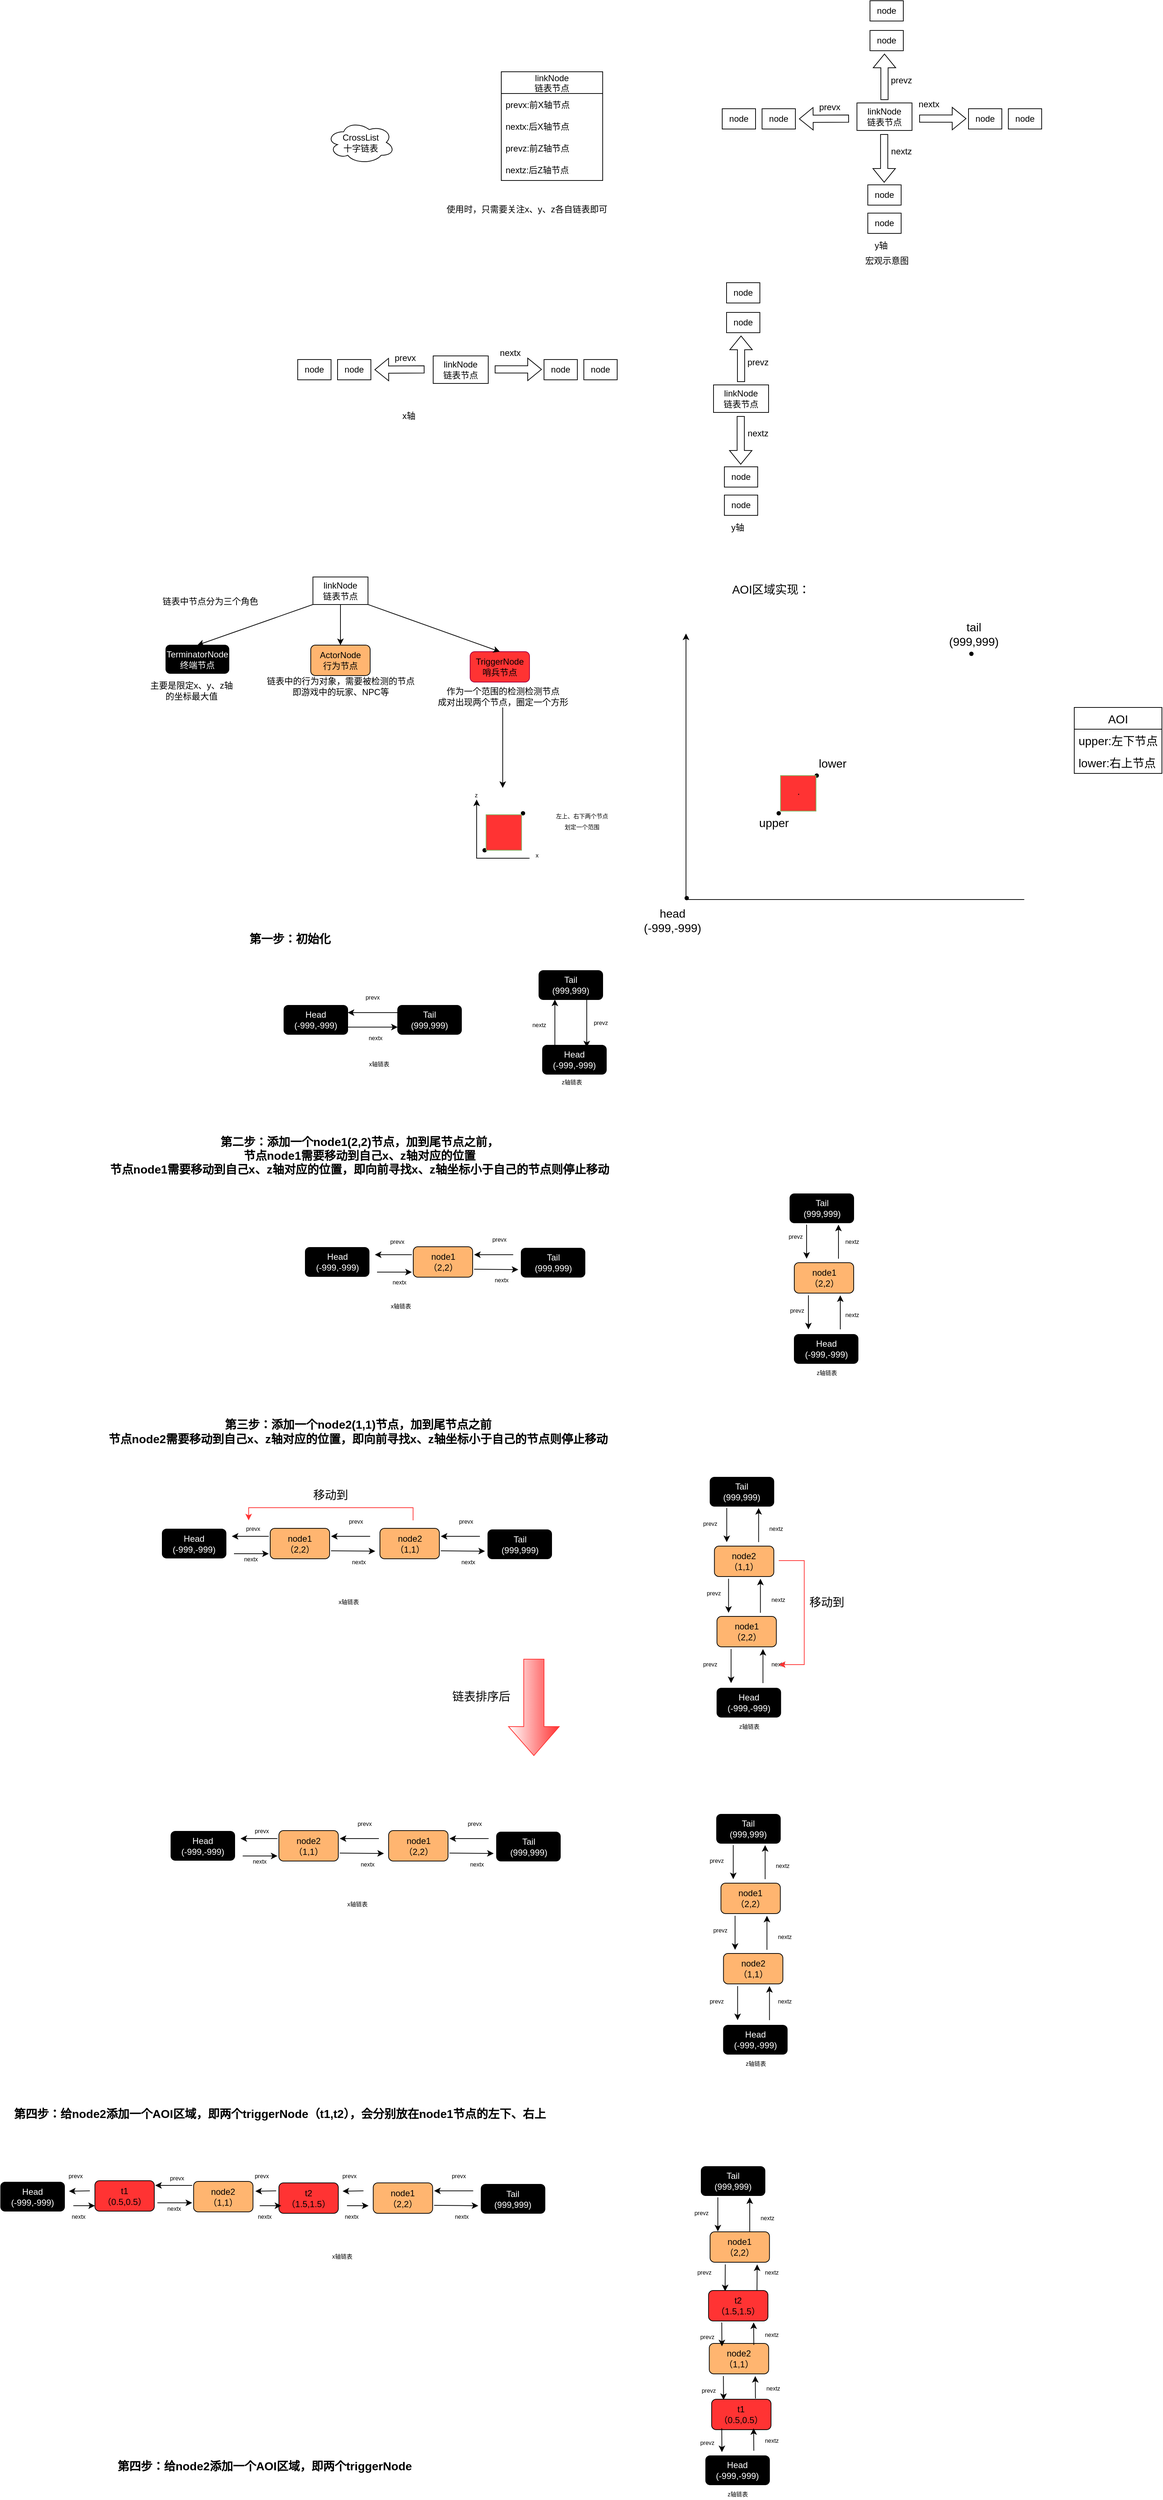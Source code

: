 <mxfile version="15.5.9" type="github">
  <diagram id="7__NHR40UmP4EpxoBmli" name="Page-1">
    <mxGraphModel dx="2350" dy="1244" grid="0" gridSize="10" guides="1" tooltips="1" connect="1" arrows="1" fold="1" page="0" pageScale="1" pageWidth="827" pageHeight="1169" math="0" shadow="0">
      <root>
        <mxCell id="0" />
        <mxCell id="1" parent="0" />
        <mxCell id="J2Jdq49523zMRXXccdFL-5" value="&lt;span&gt;CrossList&lt;/span&gt;&lt;br&gt;&lt;span&gt;十字链表&lt;/span&gt;" style="ellipse;shape=cloud;whiteSpace=wrap;html=1;fontColor=#000000;" vertex="1" parent="1">
          <mxGeometry x="-86" y="-48" width="94" height="59" as="geometry" />
        </mxCell>
        <mxCell id="J2Jdq49523zMRXXccdFL-6" value="&lt;font&gt;TerminatorNode&lt;br&gt;终端节点&lt;/font&gt;" style="rounded=1;whiteSpace=wrap;html=1;strokeColor=#000000;fillColor=#000000;fontColor=#FFFFFF;" vertex="1" parent="1">
          <mxGeometry x="-308" y="675" width="87" height="39" as="geometry" />
        </mxCell>
        <mxCell id="J2Jdq49523zMRXXccdFL-7" value="&lt;span&gt;linkNode&lt;/span&gt;&lt;br&gt;&lt;span&gt;链表节点&lt;/span&gt;" style="rounded=0;whiteSpace=wrap;html=1;fontColor=#000000;" vertex="1" parent="1">
          <mxGeometry x="-105" y="581" width="76" height="38" as="geometry" />
        </mxCell>
        <mxCell id="J2Jdq49523zMRXXccdFL-8" value="" style="endArrow=classic;html=1;rounded=0;exitX=0;exitY=1;exitDx=0;exitDy=0;entryX=0.5;entryY=0;entryDx=0;entryDy=0;fontColor=#000000;" edge="1" parent="1" source="J2Jdq49523zMRXXccdFL-7" target="J2Jdq49523zMRXXccdFL-6">
          <mxGeometry width="50" height="50" relative="1" as="geometry">
            <mxPoint x="-3" y="806" as="sourcePoint" />
            <mxPoint x="47" y="756" as="targetPoint" />
          </mxGeometry>
        </mxCell>
        <mxCell id="J2Jdq49523zMRXXccdFL-10" value="ActorNode&lt;br&gt;行为节点" style="rounded=1;whiteSpace=wrap;html=1;fillColor=#FFB570;fontColor=#000000;" vertex="1" parent="1">
          <mxGeometry x="-108" y="675" width="82" height="42" as="geometry" />
        </mxCell>
        <mxCell id="J2Jdq49523zMRXXccdFL-11" value="" style="endArrow=classic;html=1;rounded=0;exitX=0.5;exitY=1;exitDx=0;exitDy=0;entryX=0.5;entryY=0;entryDx=0;entryDy=0;fontColor=#000000;" edge="1" parent="1" target="J2Jdq49523zMRXXccdFL-10" source="J2Jdq49523zMRXXccdFL-7">
          <mxGeometry width="50" height="50" relative="1" as="geometry">
            <mxPoint x="-69" y="619" as="sourcePoint" />
            <mxPoint x="161" y="756" as="targetPoint" />
          </mxGeometry>
        </mxCell>
        <mxCell id="J2Jdq49523zMRXXccdFL-12" value="TriggerNode&lt;br&gt;哨兵节点" style="rounded=1;whiteSpace=wrap;html=1;fillColor=#FF3333;fontColor=#000000;strokeColor=#A50040;" vertex="1" parent="1">
          <mxGeometry x="112" y="684" width="82" height="42" as="geometry" />
        </mxCell>
        <mxCell id="J2Jdq49523zMRXXccdFL-13" value="" style="endArrow=classic;html=1;rounded=0;exitX=1;exitY=1;exitDx=0;exitDy=0;entryX=0.5;entryY=0;entryDx=0;entryDy=0;fontColor=#000000;" edge="1" parent="1" target="J2Jdq49523zMRXXccdFL-12" source="J2Jdq49523zMRXXccdFL-7">
          <mxGeometry width="50" height="50" relative="1" as="geometry">
            <mxPoint x="135" y="619" as="sourcePoint" />
            <mxPoint x="287" y="756" as="targetPoint" />
          </mxGeometry>
        </mxCell>
        <mxCell id="J2Jdq49523zMRXXccdFL-14" value="&lt;span&gt;linkNode&lt;/span&gt;&lt;br&gt;&lt;span&gt;链表节点&lt;/span&gt;" style="rounded=0;whiteSpace=wrap;html=1;fontColor=#000000;" vertex="1" parent="1">
          <mxGeometry x="448" y="316" width="76" height="38" as="geometry" />
        </mxCell>
        <mxCell id="J2Jdq49523zMRXXccdFL-19" value="linkNode&#xa;链表节点" style="swimlane;fontStyle=0;childLayout=stackLayout;horizontal=1;startSize=30;horizontalStack=0;resizeParent=1;resizeParentMax=0;resizeLast=0;collapsible=1;marginBottom=0;fontColor=#000000;" vertex="1" parent="1">
          <mxGeometry x="155" y="-116" width="140" height="150" as="geometry" />
        </mxCell>
        <mxCell id="J2Jdq49523zMRXXccdFL-20" value="prevx:前X轴节点" style="text;strokeColor=none;fillColor=none;align=left;verticalAlign=middle;spacingLeft=4;spacingRight=4;overflow=hidden;points=[[0,0.5],[1,0.5]];portConstraint=eastwest;rotatable=0;fontColor=#000000;" vertex="1" parent="J2Jdq49523zMRXXccdFL-19">
          <mxGeometry y="30" width="140" height="30" as="geometry" />
        </mxCell>
        <mxCell id="J2Jdq49523zMRXXccdFL-21" value="nextx:后X轴节点" style="text;strokeColor=none;fillColor=none;align=left;verticalAlign=middle;spacingLeft=4;spacingRight=4;overflow=hidden;points=[[0,0.5],[1,0.5]];portConstraint=eastwest;rotatable=0;fontColor=#000000;" vertex="1" parent="J2Jdq49523zMRXXccdFL-19">
          <mxGeometry y="60" width="140" height="30" as="geometry" />
        </mxCell>
        <mxCell id="J2Jdq49523zMRXXccdFL-34" value="prevz:前Z轴节点" style="text;strokeColor=none;fillColor=none;align=left;verticalAlign=middle;spacingLeft=4;spacingRight=4;overflow=hidden;points=[[0,0.5],[1,0.5]];portConstraint=eastwest;rotatable=0;fontColor=#000000;" vertex="1" parent="J2Jdq49523zMRXXccdFL-19">
          <mxGeometry y="90" width="140" height="30" as="geometry" />
        </mxCell>
        <mxCell id="J2Jdq49523zMRXXccdFL-33" value="nextz:后Z轴节点" style="text;strokeColor=none;fillColor=none;align=left;verticalAlign=middle;spacingLeft=4;spacingRight=4;overflow=hidden;points=[[0,0.5],[1,0.5]];portConstraint=eastwest;rotatable=0;fontColor=#000000;" vertex="1" parent="J2Jdq49523zMRXXccdFL-19">
          <mxGeometry y="120" width="140" height="30" as="geometry" />
        </mxCell>
        <mxCell id="J2Jdq49523zMRXXccdFL-36" value="" style="shape=flexArrow;endArrow=classic;html=1;rounded=0;fontColor=#000000;" edge="1" parent="1">
          <mxGeometry width="50" height="50" relative="1" as="geometry">
            <mxPoint x="486" y="312" as="sourcePoint" />
            <mxPoint x="486" y="248" as="targetPoint" />
          </mxGeometry>
        </mxCell>
        <mxCell id="J2Jdq49523zMRXXccdFL-37" value="" style="shape=flexArrow;endArrow=classic;html=1;rounded=0;fontColor=#000000;" edge="1" parent="1">
          <mxGeometry width="50" height="50" relative="1" as="geometry">
            <mxPoint x="485.58" y="359" as="sourcePoint" />
            <mxPoint x="485.58" y="426" as="targetPoint" />
          </mxGeometry>
        </mxCell>
        <mxCell id="J2Jdq49523zMRXXccdFL-38" value="" style="shape=flexArrow;endArrow=classic;html=1;rounded=0;fontColor=#000000;" edge="1" parent="1">
          <mxGeometry width="50" height="50" relative="1" as="geometry">
            <mxPoint x="732" y="-51.42" as="sourcePoint" />
            <mxPoint x="797" y="-51.42" as="targetPoint" />
          </mxGeometry>
        </mxCell>
        <mxCell id="J2Jdq49523zMRXXccdFL-39" value="" style="shape=flexArrow;endArrow=classic;html=1;rounded=0;fontColor=#000000;" edge="1" parent="1">
          <mxGeometry width="50" height="50" relative="1" as="geometry">
            <mxPoint x="635" y="-51.42" as="sourcePoint" />
            <mxPoint x="566" y="-51" as="targetPoint" />
          </mxGeometry>
        </mxCell>
        <mxCell id="J2Jdq49523zMRXXccdFL-40" value="prevx" style="text;html=1;align=center;verticalAlign=middle;resizable=0;points=[];autosize=1;strokeColor=none;fillColor=none;fontColor=#000000;" vertex="1" parent="1">
          <mxGeometry x="588" y="-76" width="40" height="18" as="geometry" />
        </mxCell>
        <mxCell id="J2Jdq49523zMRXXccdFL-41" value="nextx" style="text;html=1;align=center;verticalAlign=middle;resizable=0;points=[];autosize=1;strokeColor=none;fillColor=none;fontColor=#000000;" vertex="1" parent="1">
          <mxGeometry x="725" y="-80" width="39" height="18" as="geometry" />
        </mxCell>
        <mxCell id="J2Jdq49523zMRXXccdFL-42" value="prevz" style="text;html=1;align=center;verticalAlign=middle;resizable=0;points=[];autosize=1;strokeColor=none;fillColor=none;fontColor=#000000;" vertex="1" parent="1">
          <mxGeometry x="489" y="276" width="40" height="18" as="geometry" />
        </mxCell>
        <mxCell id="J2Jdq49523zMRXXccdFL-43" value="nextz" style="text;html=1;align=center;verticalAlign=middle;resizable=0;points=[];autosize=1;strokeColor=none;fillColor=none;fontColor=#000000;" vertex="1" parent="1">
          <mxGeometry x="489" y="374" width="39" height="18" as="geometry" />
        </mxCell>
        <mxCell id="J2Jdq49523zMRXXccdFL-44" value="node" style="rounded=0;whiteSpace=wrap;html=1;fontColor=#000000;" vertex="1" parent="1">
          <mxGeometry x="855" y="-65" width="46" height="28" as="geometry" />
        </mxCell>
        <mxCell id="J2Jdq49523zMRXXccdFL-45" value="node" style="rounded=0;whiteSpace=wrap;html=1;fontColor=#000000;" vertex="1" parent="1">
          <mxGeometry x="800" y="-65" width="46" height="28" as="geometry" />
        </mxCell>
        <mxCell id="J2Jdq49523zMRXXccdFL-46" value="node" style="rounded=0;whiteSpace=wrap;html=1;fontColor=#000000;" vertex="1" parent="1">
          <mxGeometry x="515" y="-65" width="46" height="28" as="geometry" />
        </mxCell>
        <mxCell id="J2Jdq49523zMRXXccdFL-47" value="node" style="rounded=0;whiteSpace=wrap;html=1;fontColor=#000000;" vertex="1" parent="1">
          <mxGeometry x="466" y="175" width="46" height="28" as="geometry" />
        </mxCell>
        <mxCell id="J2Jdq49523zMRXXccdFL-48" value="node" style="rounded=0;whiteSpace=wrap;html=1;fontColor=#000000;" vertex="1" parent="1">
          <mxGeometry x="466" y="216" width="46" height="28" as="geometry" />
        </mxCell>
        <mxCell id="J2Jdq49523zMRXXccdFL-49" value="node" style="rounded=0;whiteSpace=wrap;html=1;fontColor=#000000;" vertex="1" parent="1">
          <mxGeometry x="460" y="-65" width="46" height="28" as="geometry" />
        </mxCell>
        <mxCell id="J2Jdq49523zMRXXccdFL-50" value="node" style="rounded=0;whiteSpace=wrap;html=1;fontColor=#000000;" vertex="1" parent="1">
          <mxGeometry x="463" y="429" width="46" height="28" as="geometry" />
        </mxCell>
        <mxCell id="J2Jdq49523zMRXXccdFL-51" value="node" style="rounded=0;whiteSpace=wrap;html=1;fontColor=#000000;" vertex="1" parent="1">
          <mxGeometry x="463" y="468" width="46" height="28" as="geometry" />
        </mxCell>
        <mxCell id="J2Jdq49523zMRXXccdFL-52" value="链表中节点分为三个角色" style="text;html=1;align=center;verticalAlign=middle;resizable=0;points=[];autosize=1;strokeColor=none;fillColor=none;fontColor=#000000;" vertex="1" parent="1">
          <mxGeometry x="-318" y="606" width="142" height="18" as="geometry" />
        </mxCell>
        <mxCell id="J2Jdq49523zMRXXccdFL-53" value="主要是限定x、y、z轴&lt;br&gt;的坐标最大值" style="text;html=1;align=center;verticalAlign=middle;resizable=0;points=[];autosize=1;strokeColor=none;fillColor=none;fontColor=#000000;" vertex="1" parent="1">
          <mxGeometry x="-335" y="722" width="124" height="31" as="geometry" />
        </mxCell>
        <mxCell id="J2Jdq49523zMRXXccdFL-54" value="链表中的行为对象，需要被检测的节点&lt;br&gt;即游戏中的玩家、NPC等" style="text;html=1;align=center;verticalAlign=middle;resizable=0;points=[];autosize=1;strokeColor=none;fillColor=none;fontColor=#000000;" vertex="1" parent="1">
          <mxGeometry x="-174" y="716" width="214" height="31" as="geometry" />
        </mxCell>
        <mxCell id="J2Jdq49523zMRXXccdFL-55" value="作为一个范围的检测检测节点&lt;br&gt;成对出现两个节点，圈定一个方形" style="text;html=1;align=center;verticalAlign=middle;resizable=0;points=[];autosize=1;strokeColor=none;fillColor=none;fontColor=#000000;" vertex="1" parent="1">
          <mxGeometry x="62" y="730" width="190" height="31" as="geometry" />
        </mxCell>
        <mxCell id="J2Jdq49523zMRXXccdFL-56" value="宏观示意图" style="text;html=1;align=center;verticalAlign=middle;resizable=0;points=[];autosize=1;strokeColor=none;fillColor=none;fontColor=#000000;" vertex="1" parent="1">
          <mxGeometry x="652" y="136" width="70" height="18" as="geometry" />
        </mxCell>
        <mxCell id="J2Jdq49523zMRXXccdFL-57" value="&lt;span&gt;linkNode&lt;/span&gt;&lt;br&gt;&lt;span&gt;链表节点&lt;/span&gt;" style="rounded=0;whiteSpace=wrap;html=1;fontColor=#000000;" vertex="1" parent="1">
          <mxGeometry x="61" y="276" width="76" height="38" as="geometry" />
        </mxCell>
        <mxCell id="J2Jdq49523zMRXXccdFL-58" value="" style="shape=flexArrow;endArrow=classic;html=1;rounded=0;fontColor=#000000;" edge="1" parent="1">
          <mxGeometry width="50" height="50" relative="1" as="geometry">
            <mxPoint x="146" y="294.58" as="sourcePoint" />
            <mxPoint x="211" y="294.58" as="targetPoint" />
          </mxGeometry>
        </mxCell>
        <mxCell id="J2Jdq49523zMRXXccdFL-59" value="" style="shape=flexArrow;endArrow=classic;html=1;rounded=0;fontColor=#000000;" edge="1" parent="1">
          <mxGeometry width="50" height="50" relative="1" as="geometry">
            <mxPoint x="49" y="294.58" as="sourcePoint" />
            <mxPoint x="-20" y="295" as="targetPoint" />
          </mxGeometry>
        </mxCell>
        <mxCell id="J2Jdq49523zMRXXccdFL-60" value="prevx" style="text;html=1;align=center;verticalAlign=middle;resizable=0;points=[];autosize=1;strokeColor=none;fillColor=none;fontColor=#000000;" vertex="1" parent="1">
          <mxGeometry x="2" y="270" width="40" height="18" as="geometry" />
        </mxCell>
        <mxCell id="J2Jdq49523zMRXXccdFL-61" value="nextx" style="text;html=1;align=center;verticalAlign=middle;resizable=0;points=[];autosize=1;strokeColor=none;fillColor=none;fontColor=#000000;" vertex="1" parent="1">
          <mxGeometry x="147" y="263" width="39" height="18" as="geometry" />
        </mxCell>
        <mxCell id="J2Jdq49523zMRXXccdFL-62" value="node" style="rounded=0;whiteSpace=wrap;html=1;fontColor=#000000;" vertex="1" parent="1">
          <mxGeometry x="269" y="281" width="46" height="28" as="geometry" />
        </mxCell>
        <mxCell id="J2Jdq49523zMRXXccdFL-63" value="node" style="rounded=0;whiteSpace=wrap;html=1;fontColor=#000000;" vertex="1" parent="1">
          <mxGeometry x="214" y="281" width="46" height="28" as="geometry" />
        </mxCell>
        <mxCell id="J2Jdq49523zMRXXccdFL-64" value="node" style="rounded=0;whiteSpace=wrap;html=1;fontColor=#000000;" vertex="1" parent="1">
          <mxGeometry x="-71" y="281" width="46" height="28" as="geometry" />
        </mxCell>
        <mxCell id="J2Jdq49523zMRXXccdFL-65" value="node" style="rounded=0;whiteSpace=wrap;html=1;fontColor=#000000;" vertex="1" parent="1">
          <mxGeometry x="-126" y="281" width="46" height="28" as="geometry" />
        </mxCell>
        <mxCell id="J2Jdq49523zMRXXccdFL-66" value="使用时，只需要关注x、y、z各自链表即可" style="text;html=1;align=center;verticalAlign=middle;resizable=0;points=[];autosize=1;strokeColor=none;fillColor=none;fontColor=#000000;" vertex="1" parent="1">
          <mxGeometry x="74" y="65" width="232" height="18" as="geometry" />
        </mxCell>
        <mxCell id="J2Jdq49523zMRXXccdFL-67" value="x轴" style="text;html=1;align=center;verticalAlign=middle;resizable=0;points=[];autosize=1;strokeColor=none;fillColor=none;fontColor=#000000;" vertex="1" parent="1">
          <mxGeometry x="13" y="350" width="28" height="18" as="geometry" />
        </mxCell>
        <mxCell id="J2Jdq49523zMRXXccdFL-68" value="y轴" style="text;html=1;align=center;verticalAlign=middle;resizable=0;points=[];autosize=1;strokeColor=none;fillColor=none;fontColor=#000000;" vertex="1" parent="1">
          <mxGeometry x="467" y="504" width="28" height="18" as="geometry" />
        </mxCell>
        <mxCell id="J2Jdq49523zMRXXccdFL-69" value="" style="shape=waypoint;sketch=0;size=6;pointerEvents=1;points=[];fillColor=none;resizable=0;rotatable=0;perimeter=centerPerimeter;snapToPoint=1;fontColor=#000000;" vertex="1" parent="1">
          <mxGeometry x="165" y="887" width="40" height="40" as="geometry" />
        </mxCell>
        <mxCell id="J2Jdq49523zMRXXccdFL-70" value="" style="shape=waypoint;sketch=0;size=6;pointerEvents=1;points=[];fillColor=none;resizable=0;rotatable=0;perimeter=centerPerimeter;snapToPoint=1;fontColor=#000000;" vertex="1" parent="1">
          <mxGeometry x="112" y="938" width="40" height="40" as="geometry" />
        </mxCell>
        <mxCell id="J2Jdq49523zMRXXccdFL-71" value="" style="whiteSpace=wrap;html=1;aspect=fixed;fillColor=#FF3333;strokeColor=#82b366;fontColor=#000000;" vertex="1" parent="1">
          <mxGeometry x="134" y="909" width="49" height="49" as="geometry" />
        </mxCell>
        <mxCell id="J2Jdq49523zMRXXccdFL-72" value="" style="endArrow=classic;html=1;rounded=0;fontColor=#000000;" edge="1" parent="1" source="J2Jdq49523zMRXXccdFL-55">
          <mxGeometry width="50" height="50" relative="1" as="geometry">
            <mxPoint x="108" y="757" as="sourcePoint" />
            <mxPoint x="157" y="872" as="targetPoint" />
          </mxGeometry>
        </mxCell>
        <mxCell id="J2Jdq49523zMRXXccdFL-73" value="&lt;font style=&quot;font-size: 8px&quot;&gt;左上、右下两个节点&lt;br style=&quot;font-size: 8px&quot;&gt;划定一个范围&lt;/font&gt;" style="text;html=1;align=center;verticalAlign=middle;resizable=0;points=[];autosize=1;strokeColor=none;fillColor=none;fontColor=#000000;" vertex="1" parent="1">
          <mxGeometry x="207" y="901" width="118" height="31" as="geometry" />
        </mxCell>
        <mxCell id="J2Jdq49523zMRXXccdFL-74" value="" style="edgeStyle=segmentEdgeStyle;endArrow=classic;html=1;rounded=0;fontSize=8;fontColor=#000000;" edge="1" parent="1">
          <mxGeometry width="50" height="50" relative="1" as="geometry">
            <mxPoint x="194" y="969" as="sourcePoint" />
            <mxPoint x="121" y="888" as="targetPoint" />
          </mxGeometry>
        </mxCell>
        <mxCell id="J2Jdq49523zMRXXccdFL-75" value="x" style="text;html=1;align=center;verticalAlign=middle;resizable=0;points=[];autosize=1;strokeColor=none;fillColor=none;fontSize=8;fontColor=#000000;" vertex="1" parent="1">
          <mxGeometry x="196" y="958" width="16" height="14" as="geometry" />
        </mxCell>
        <mxCell id="J2Jdq49523zMRXXccdFL-76" value="z" style="text;html=1;align=center;verticalAlign=middle;resizable=0;points=[];autosize=1;strokeColor=none;fillColor=none;fontSize=8;fontColor=#000000;" vertex="1" parent="1">
          <mxGeometry x="112" y="875" width="16" height="14" as="geometry" />
        </mxCell>
        <mxCell id="J2Jdq49523zMRXXccdFL-78" value="&lt;font style=&quot;font-size: 16px&quot;&gt;&lt;b&gt;第一步：初始化&lt;/b&gt;&lt;/font&gt;" style="text;html=1;align=center;verticalAlign=middle;resizable=0;points=[];autosize=1;strokeColor=none;fillColor=none;fontSize=8;fontColor=#000000;" vertex="1" parent="1">
          <mxGeometry x="-198" y="1072" width="122" height="15" as="geometry" />
        </mxCell>
        <mxCell id="J2Jdq49523zMRXXccdFL-80" value="&lt;span style=&quot;&quot;&gt;Head&lt;/span&gt;&lt;br style=&quot;&quot;&gt;&lt;span style=&quot;&quot;&gt;(-999,-999)&lt;/span&gt;" style="rounded=1;whiteSpace=wrap;html=1;strokeColor=#000000;fillColor=#000000;fontColor=#FFFFFF;" vertex="1" parent="1">
          <mxGeometry x="212" y="1227" width="88" height="40" as="geometry" />
        </mxCell>
        <mxCell id="J2Jdq49523zMRXXccdFL-81" value="&lt;span style=&quot;&quot;&gt;Tail&lt;/span&gt;&lt;br style=&quot;&quot;&gt;&lt;span style=&quot;&quot;&gt;(999,999)&lt;/span&gt;" style="rounded=1;whiteSpace=wrap;html=1;strokeColor=#000000;fillColor=#000000;fontColor=#FFFFFF;" vertex="1" parent="1">
          <mxGeometry x="207" y="1124" width="88" height="40" as="geometry" />
        </mxCell>
        <mxCell id="J2Jdq49523zMRXXccdFL-82" value="" style="endArrow=classic;html=1;rounded=0;fontSize=8;fontColor=#FFFFFF;entryX=0.25;entryY=1;entryDx=0;entryDy=0;" edge="1" parent="1" target="J2Jdq49523zMRXXccdFL-81">
          <mxGeometry width="50" height="50" relative="1" as="geometry">
            <mxPoint x="229" y="1227" as="sourcePoint" />
            <mxPoint x="700" y="1067" as="targetPoint" />
          </mxGeometry>
        </mxCell>
        <mxCell id="J2Jdq49523zMRXXccdFL-83" value="&lt;font&gt;nextz&lt;/font&gt;" style="text;html=1;align=center;verticalAlign=middle;resizable=0;points=[];autosize=1;strokeColor=none;fillColor=none;fontSize=8;fontColor=#000000;" vertex="1" parent="1">
          <mxGeometry x="187" y="1192" width="39" height="14" as="geometry" />
        </mxCell>
        <mxCell id="J2Jdq49523zMRXXccdFL-84" value="" style="endArrow=classic;html=1;rounded=0;fontSize=8;fontColor=#FFFFFF;exitX=0.75;exitY=1;exitDx=0;exitDy=0;" edge="1" parent="1" source="J2Jdq49523zMRXXccdFL-81">
          <mxGeometry width="50" height="50" relative="1" as="geometry">
            <mxPoint x="650" y="1117" as="sourcePoint" />
            <mxPoint x="273" y="1230" as="targetPoint" />
          </mxGeometry>
        </mxCell>
        <mxCell id="J2Jdq49523zMRXXccdFL-85" value="prevz" style="text;html=1;align=center;verticalAlign=middle;resizable=0;points=[];autosize=1;strokeColor=none;fillColor=none;fontSize=8;fontColor=#000000;" vertex="1" parent="1">
          <mxGeometry x="272" y="1189" width="40" height="14" as="geometry" />
        </mxCell>
        <mxCell id="J2Jdq49523zMRXXccdFL-86" value="z轴链表" style="text;html=1;align=center;verticalAlign=middle;resizable=0;points=[];autosize=1;strokeColor=none;fillColor=none;fontSize=8;fontColor=#000000;" vertex="1" parent="1">
          <mxGeometry x="226" y="1271" width="52" height="14" as="geometry" />
        </mxCell>
        <mxCell id="J2Jdq49523zMRXXccdFL-87" value="&lt;font&gt;Head&lt;br&gt;(-999,-999)&lt;br&gt;&lt;/font&gt;" style="rounded=1;whiteSpace=wrap;html=1;strokeColor=#000000;fillColor=#000000;fontColor=#FFFFFF;" vertex="1" parent="1">
          <mxGeometry x="-145" y="1172" width="88" height="40" as="geometry" />
        </mxCell>
        <mxCell id="J2Jdq49523zMRXXccdFL-88" value="&lt;font&gt;Tail&lt;br&gt;(999,999)&lt;br&gt;&lt;/font&gt;" style="rounded=1;whiteSpace=wrap;html=1;strokeColor=#000000;fillColor=#000000;fontColor=#FFFFFF;" vertex="1" parent="1">
          <mxGeometry x="12" y="1172" width="88" height="40" as="geometry" />
        </mxCell>
        <mxCell id="J2Jdq49523zMRXXccdFL-90" value="&lt;font&gt;nextx&lt;/font&gt;" style="text;html=1;align=center;verticalAlign=middle;resizable=0;points=[];autosize=1;strokeColor=none;fillColor=none;fontSize=8;fontColor=#000000;" vertex="1" parent="1">
          <mxGeometry x="-39" y="1210" width="39" height="14" as="geometry" />
        </mxCell>
        <mxCell id="J2Jdq49523zMRXXccdFL-92" value="prevx" style="text;html=1;align=center;verticalAlign=middle;resizable=0;points=[];autosize=1;strokeColor=none;fillColor=none;fontSize=8;fontColor=#000000;" vertex="1" parent="1">
          <mxGeometry x="-43" y="1154" width="40" height="14" as="geometry" />
        </mxCell>
        <mxCell id="J2Jdq49523zMRXXccdFL-93" value="x轴链表" style="text;html=1;align=center;verticalAlign=middle;resizable=0;points=[];autosize=1;strokeColor=none;fillColor=none;fontSize=8;fontColor=#000000;" vertex="1" parent="1">
          <mxGeometry x="-40" y="1246" width="52" height="14" as="geometry" />
        </mxCell>
        <mxCell id="J2Jdq49523zMRXXccdFL-95" value="" style="endArrow=classic;html=1;rounded=0;fontSize=8;fontColor=#FFFFFF;exitX=0;exitY=0.25;exitDx=0;exitDy=0;entryX=1;entryY=0.25;entryDx=0;entryDy=0;" edge="1" parent="1" source="J2Jdq49523zMRXXccdFL-88" target="J2Jdq49523zMRXXccdFL-87">
          <mxGeometry width="50" height="50" relative="1" as="geometry">
            <mxPoint x="130" y="1117" as="sourcePoint" />
            <mxPoint x="180" y="1067" as="targetPoint" />
          </mxGeometry>
        </mxCell>
        <mxCell id="J2Jdq49523zMRXXccdFL-96" value="" style="endArrow=classic;html=1;rounded=0;fontSize=8;fontColor=#FFFFFF;exitX=1;exitY=0.75;exitDx=0;exitDy=0;entryX=0;entryY=0.75;entryDx=0;entryDy=0;" edge="1" parent="1" source="J2Jdq49523zMRXXccdFL-87" target="J2Jdq49523zMRXXccdFL-88">
          <mxGeometry width="50" height="50" relative="1" as="geometry">
            <mxPoint x="22" y="1192" as="sourcePoint" />
            <mxPoint x="-47" y="1192" as="targetPoint" />
          </mxGeometry>
        </mxCell>
        <mxCell id="J2Jdq49523zMRXXccdFL-97" value="&lt;b style=&quot;font-size: 16px&quot;&gt;第二步：&lt;/b&gt;&lt;span style=&quot;font-size: 16px&quot;&gt;&lt;b&gt;添加一个node1(2,2)节点，加到尾节点之前，&lt;br&gt;节点node1需要移动到自己x、z轴对应的位置&lt;br&gt;&lt;/b&gt;&lt;/span&gt;&lt;b style=&quot;font-size: 16px&quot;&gt;节点node1需要移动到自己x、z轴对应的位置，即向前寻找x、z轴坐标小于自己的节点则停止移动&lt;/b&gt;&lt;span style=&quot;font-size: 16px&quot;&gt;&lt;b&gt;&lt;br&gt;&lt;/b&gt;&lt;/span&gt;" style="text;html=1;align=center;verticalAlign=middle;resizable=0;points=[];autosize=1;strokeColor=none;fillColor=none;fontSize=8;fontColor=#000000;" vertex="1" parent="1">
          <mxGeometry x="-390.5" y="1360" width="699" height="38" as="geometry" />
        </mxCell>
        <mxCell id="J2Jdq49523zMRXXccdFL-98" value="Tail&lt;br&gt;(999,999)" style="rounded=1;whiteSpace=wrap;html=1;strokeColor=#000000;fillColor=#000000;fontColor=#FFFFFF;" vertex="1" parent="1">
          <mxGeometry x="553.5" y="1432" width="88" height="40" as="geometry" />
        </mxCell>
        <mxCell id="J2Jdq49523zMRXXccdFL-99" value="Head&lt;br&gt;(-999,-999)" style="rounded=1;whiteSpace=wrap;html=1;strokeColor=#000000;fillColor=#000000;fontColor=#FFFFFF;" vertex="1" parent="1">
          <mxGeometry x="559.5" y="1626" width="88" height="40" as="geometry" />
        </mxCell>
        <mxCell id="J2Jdq49523zMRXXccdFL-104" value="z轴链表" style="text;html=1;align=center;verticalAlign=middle;resizable=0;points=[];autosize=1;strokeColor=none;fillColor=none;fontSize=8;fontColor=#000000;" vertex="1" parent="1">
          <mxGeometry x="577.5" y="1672" width="52" height="14" as="geometry" />
        </mxCell>
        <mxCell id="J2Jdq49523zMRXXccdFL-105" value="&lt;font&gt;Head&lt;br&gt;(-999,-999)&lt;/font&gt;" style="rounded=1;whiteSpace=wrap;html=1;strokeColor=#000000;fillColor=#000000;fontColor=#FFFFFF;" vertex="1" parent="1">
          <mxGeometry x="-115.5" y="1506" width="88" height="40" as="geometry" />
        </mxCell>
        <mxCell id="J2Jdq49523zMRXXccdFL-106" value="&lt;font color=&quot;#ffffff&quot;&gt;Tail&lt;br&gt;(999,999)&lt;/font&gt;" style="rounded=1;whiteSpace=wrap;html=1;strokeColor=#000000;fillColor=#000000;fontColor=#000000;" vertex="1" parent="1">
          <mxGeometry x="182.5" y="1507" width="88" height="40" as="geometry" />
        </mxCell>
        <mxCell id="J2Jdq49523zMRXXccdFL-109" value="x轴链表" style="text;html=1;align=center;verticalAlign=middle;resizable=0;points=[];autosize=1;strokeColor=none;fillColor=none;fontSize=8;fontColor=#000000;" vertex="1" parent="1">
          <mxGeometry x="-10.5" y="1580" width="52" height="14" as="geometry" />
        </mxCell>
        <mxCell id="J2Jdq49523zMRXXccdFL-112" value="node1&lt;br&gt;（2,2）" style="rounded=1;whiteSpace=wrap;html=1;fillColor=#FFB570;fontColor=#000000;" vertex="1" parent="1">
          <mxGeometry x="33.5" y="1505" width="82" height="42" as="geometry" />
        </mxCell>
        <mxCell id="J2Jdq49523zMRXXccdFL-115" value="&lt;font&gt;nextx&lt;/font&gt;" style="text;html=1;align=center;verticalAlign=middle;resizable=0;points=[];autosize=1;strokeColor=none;fillColor=none;fontSize=8;fontColor=#000000;" vertex="1" parent="1">
          <mxGeometry x="135.5" y="1544" width="39" height="14" as="geometry" />
        </mxCell>
        <mxCell id="J2Jdq49523zMRXXccdFL-116" value="prevx" style="text;html=1;align=center;verticalAlign=middle;resizable=0;points=[];autosize=1;strokeColor=none;fillColor=none;fontSize=8;fontColor=#000000;" vertex="1" parent="1">
          <mxGeometry x="131.5" y="1488" width="40" height="14" as="geometry" />
        </mxCell>
        <mxCell id="J2Jdq49523zMRXXccdFL-117" value="" style="endArrow=classic;html=1;rounded=0;fontSize=8;fontColor=#000000;entryX=1;entryY=0.25;entryDx=0;entryDy=0;" edge="1" parent="1">
          <mxGeometry width="50" height="50" relative="1" as="geometry">
            <mxPoint x="171.5" y="1516" as="sourcePoint" />
            <mxPoint x="117.5" y="1516" as="targetPoint" />
          </mxGeometry>
        </mxCell>
        <mxCell id="J2Jdq49523zMRXXccdFL-118" value="" style="endArrow=classic;html=1;rounded=0;fontSize=8;fontColor=#000000;exitX=1;exitY=0.75;exitDx=0;exitDy=0;entryX=0;entryY=0.75;entryDx=0;entryDy=0;" edge="1" parent="1">
          <mxGeometry width="50" height="50" relative="1" as="geometry">
            <mxPoint x="117.5" y="1536" as="sourcePoint" />
            <mxPoint x="178.5" y="1536.5" as="targetPoint" />
          </mxGeometry>
        </mxCell>
        <mxCell id="J2Jdq49523zMRXXccdFL-119" value="&lt;font&gt;nextx&lt;/font&gt;" style="text;html=1;align=center;verticalAlign=middle;resizable=0;points=[];autosize=1;strokeColor=none;fillColor=none;fontSize=8;fontColor=#000000;" vertex="1" parent="1">
          <mxGeometry x="-5.5" y="1547" width="39" height="14" as="geometry" />
        </mxCell>
        <mxCell id="J2Jdq49523zMRXXccdFL-120" value="prevx" style="text;html=1;align=center;verticalAlign=middle;resizable=0;points=[];autosize=1;strokeColor=none;fillColor=none;fontSize=8;fontColor=#000000;" vertex="1" parent="1">
          <mxGeometry x="-9.5" y="1491" width="40" height="14" as="geometry" />
        </mxCell>
        <mxCell id="J2Jdq49523zMRXXccdFL-121" value="" style="endArrow=classic;html=1;rounded=0;fontSize=8;fontColor=#000000;entryX=1;entryY=0.25;entryDx=0;entryDy=0;" edge="1" parent="1">
          <mxGeometry width="50" height="50" relative="1" as="geometry">
            <mxPoint x="31.5" y="1516" as="sourcePoint" />
            <mxPoint x="-19.5" y="1516" as="targetPoint" />
          </mxGeometry>
        </mxCell>
        <mxCell id="J2Jdq49523zMRXXccdFL-122" value="" style="endArrow=classic;html=1;rounded=0;fontSize=8;fontColor=#000000;" edge="1" parent="1">
          <mxGeometry width="50" height="50" relative="1" as="geometry">
            <mxPoint x="-16.5" y="1540" as="sourcePoint" />
            <mxPoint x="31.5" y="1540" as="targetPoint" />
          </mxGeometry>
        </mxCell>
        <mxCell id="J2Jdq49523zMRXXccdFL-123" value="node1&lt;br&gt;（2,2）" style="rounded=1;whiteSpace=wrap;html=1;fillColor=#FFB570;fontColor=#000000;" vertex="1" parent="1">
          <mxGeometry x="559.5" y="1527" width="82" height="42" as="geometry" />
        </mxCell>
        <mxCell id="J2Jdq49523zMRXXccdFL-124" value="" style="endArrow=classic;html=1;rounded=0;fontSize=8;fontColor=#000000;exitX=0.25;exitY=1;exitDx=0;exitDy=0;entryX=0.25;entryY=0;entryDx=0;entryDy=0;" edge="1" parent="1">
          <mxGeometry width="50" height="50" relative="1" as="geometry">
            <mxPoint x="576.5" y="1474.5" as="sourcePoint" />
            <mxPoint x="576.5" y="1521.5" as="targetPoint" />
          </mxGeometry>
        </mxCell>
        <mxCell id="J2Jdq49523zMRXXccdFL-125" value="&lt;font&gt;nextz&lt;/font&gt;" style="text;html=1;align=center;verticalAlign=middle;resizable=0;points=[];autosize=1;strokeColor=none;fillColor=none;fontSize=8;fontColor=#000000;" vertex="1" parent="1">
          <mxGeometry x="619.5" y="1491" width="39" height="14" as="geometry" />
        </mxCell>
        <mxCell id="J2Jdq49523zMRXXccdFL-126" value="" style="endArrow=classic;html=1;rounded=0;fontSize=8;fontColor=#000000;exitX=0.75;exitY=0;exitDx=0;exitDy=0;entryX=0.75;entryY=1;entryDx=0;entryDy=0;" edge="1" parent="1">
          <mxGeometry width="50" height="50" relative="1" as="geometry">
            <mxPoint x="620.5" y="1521.5" as="sourcePoint" />
            <mxPoint x="620.5" y="1474.5" as="targetPoint" />
          </mxGeometry>
        </mxCell>
        <mxCell id="J2Jdq49523zMRXXccdFL-127" value="prevz" style="text;html=1;align=center;verticalAlign=middle;resizable=0;points=[];autosize=1;strokeColor=none;fillColor=none;fontSize=8;fontColor=#000000;" vertex="1" parent="1">
          <mxGeometry x="540.5" y="1484" width="40" height="14" as="geometry" />
        </mxCell>
        <mxCell id="J2Jdq49523zMRXXccdFL-128" value="" style="endArrow=classic;html=1;rounded=0;fontSize=8;fontColor=#000000;exitX=0.25;exitY=1;exitDx=0;exitDy=0;entryX=0.25;entryY=0;entryDx=0;entryDy=0;" edge="1" parent="1">
          <mxGeometry width="50" height="50" relative="1" as="geometry">
            <mxPoint x="579" y="1572" as="sourcePoint" />
            <mxPoint x="579" y="1619" as="targetPoint" />
          </mxGeometry>
        </mxCell>
        <mxCell id="J2Jdq49523zMRXXccdFL-129" value="&lt;font&gt;nextz&lt;/font&gt;" style="text;html=1;align=center;verticalAlign=middle;resizable=0;points=[];autosize=1;strokeColor=none;fillColor=none;fontSize=8;fontColor=#000000;" vertex="1" parent="1">
          <mxGeometry x="619.5" y="1592" width="39" height="14" as="geometry" />
        </mxCell>
        <mxCell id="J2Jdq49523zMRXXccdFL-130" value="" style="endArrow=classic;html=1;rounded=0;fontSize=8;fontColor=#000000;exitX=0.75;exitY=0;exitDx=0;exitDy=0;entryX=0.75;entryY=1;entryDx=0;entryDy=0;" edge="1" parent="1">
          <mxGeometry width="50" height="50" relative="1" as="geometry">
            <mxPoint x="623" y="1619" as="sourcePoint" />
            <mxPoint x="623" y="1572" as="targetPoint" />
          </mxGeometry>
        </mxCell>
        <mxCell id="J2Jdq49523zMRXXccdFL-131" value="prevz" style="text;html=1;align=center;verticalAlign=middle;resizable=0;points=[];autosize=1;strokeColor=none;fillColor=none;fontSize=8;fontColor=#000000;" vertex="1" parent="1">
          <mxGeometry x="543.25" y="1586" width="40" height="14" as="geometry" />
        </mxCell>
        <mxCell id="J2Jdq49523zMRXXccdFL-132" value="&lt;span&gt;linkNode&lt;/span&gt;&lt;br&gt;&lt;span&gt;链表节点&lt;/span&gt;" style="rounded=0;whiteSpace=wrap;html=1;fontColor=#000000;" vertex="1" parent="1">
          <mxGeometry x="646" y="-73" width="76" height="38" as="geometry" />
        </mxCell>
        <mxCell id="J2Jdq49523zMRXXccdFL-133" value="" style="shape=flexArrow;endArrow=classic;html=1;rounded=0;fontColor=#000000;" edge="1" parent="1">
          <mxGeometry width="50" height="50" relative="1" as="geometry">
            <mxPoint x="684" y="-77" as="sourcePoint" />
            <mxPoint x="684" y="-141" as="targetPoint" />
          </mxGeometry>
        </mxCell>
        <mxCell id="J2Jdq49523zMRXXccdFL-134" value="" style="shape=flexArrow;endArrow=classic;html=1;rounded=0;fontColor=#000000;" edge="1" parent="1">
          <mxGeometry width="50" height="50" relative="1" as="geometry">
            <mxPoint x="683.58" y="-30" as="sourcePoint" />
            <mxPoint x="683.58" y="37" as="targetPoint" />
          </mxGeometry>
        </mxCell>
        <mxCell id="J2Jdq49523zMRXXccdFL-135" value="prevz" style="text;html=1;align=center;verticalAlign=middle;resizable=0;points=[];autosize=1;strokeColor=none;fillColor=none;fontColor=#000000;" vertex="1" parent="1">
          <mxGeometry x="687" y="-113" width="40" height="18" as="geometry" />
        </mxCell>
        <mxCell id="J2Jdq49523zMRXXccdFL-136" value="nextz" style="text;html=1;align=center;verticalAlign=middle;resizable=0;points=[];autosize=1;strokeColor=none;fillColor=none;fontColor=#000000;" vertex="1" parent="1">
          <mxGeometry x="687" y="-15" width="39" height="18" as="geometry" />
        </mxCell>
        <mxCell id="J2Jdq49523zMRXXccdFL-137" value="node" style="rounded=0;whiteSpace=wrap;html=1;fontColor=#000000;" vertex="1" parent="1">
          <mxGeometry x="664" y="-214" width="46" height="28" as="geometry" />
        </mxCell>
        <mxCell id="J2Jdq49523zMRXXccdFL-138" value="node" style="rounded=0;whiteSpace=wrap;html=1;fontColor=#000000;" vertex="1" parent="1">
          <mxGeometry x="664" y="-173" width="46" height="28" as="geometry" />
        </mxCell>
        <mxCell id="J2Jdq49523zMRXXccdFL-139" value="node" style="rounded=0;whiteSpace=wrap;html=1;fontColor=#000000;" vertex="1" parent="1">
          <mxGeometry x="661" y="40" width="46" height="28" as="geometry" />
        </mxCell>
        <mxCell id="J2Jdq49523zMRXXccdFL-140" value="node" style="rounded=0;whiteSpace=wrap;html=1;fontColor=#000000;" vertex="1" parent="1">
          <mxGeometry x="661" y="79" width="46" height="28" as="geometry" />
        </mxCell>
        <mxCell id="J2Jdq49523zMRXXccdFL-141" value="y轴" style="text;html=1;align=center;verticalAlign=middle;resizable=0;points=[];autosize=1;strokeColor=none;fillColor=none;fontColor=#000000;" vertex="1" parent="1">
          <mxGeometry x="665" y="115" width="28" height="18" as="geometry" />
        </mxCell>
        <mxCell id="J2Jdq49523zMRXXccdFL-142" value="&lt;b style=&quot;font-size: 16px&quot;&gt;第三步：&lt;/b&gt;&lt;span style=&quot;font-size: 16px&quot;&gt;&lt;b&gt;添加一个node2(1,1)节点，加到尾节点之前&lt;br&gt;&lt;/b&gt;&lt;/span&gt;&lt;b style=&quot;font-size: 16px&quot;&gt;节点node2需要移动到自己x、z轴对应的位置，即向前寻找x、z轴坐标小于自己的节点则停止移动&lt;/b&gt;&lt;span style=&quot;font-size: 16px&quot;&gt;&lt;b&gt;&lt;br&gt;&lt;/b&gt;&lt;/span&gt;" style="text;html=1;align=center;verticalAlign=middle;resizable=0;points=[];autosize=1;strokeColor=none;fillColor=none;fontSize=8;fontColor=#000000;" vertex="1" parent="1">
          <mxGeometry x="-393" y="1747" width="699" height="26" as="geometry" />
        </mxCell>
        <mxCell id="J2Jdq49523zMRXXccdFL-143" value="&lt;span style=&quot;color: rgb(255 , 255 , 255)&quot;&gt;Tail&lt;/span&gt;&lt;br style=&quot;color: rgb(255 , 255 , 255)&quot;&gt;&lt;span style=&quot;color: rgb(255 , 255 , 255)&quot;&gt;(999,999)&lt;/span&gt;" style="rounded=1;whiteSpace=wrap;html=1;strokeColor=#000000;fillColor=#000000;fontColor=#000000;" vertex="1" parent="1">
          <mxGeometry x="443.25" y="1823" width="88" height="40" as="geometry" />
        </mxCell>
        <mxCell id="J2Jdq49523zMRXXccdFL-146" value="&lt;font color=&quot;#ffffff&quot;&gt;Head&lt;br&gt;(-999,-999)&lt;/font&gt;" style="rounded=1;whiteSpace=wrap;html=1;strokeColor=#000000;fillColor=#000000;fontColor=#000000;" vertex="1" parent="1">
          <mxGeometry x="-313" y="1894.5" width="88" height="40" as="geometry" />
        </mxCell>
        <mxCell id="J2Jdq49523zMRXXccdFL-148" value="x轴链表" style="text;html=1;align=center;verticalAlign=middle;resizable=0;points=[];autosize=1;strokeColor=none;fillColor=none;fontSize=8;fontColor=#000000;" vertex="1" parent="1">
          <mxGeometry x="-82" y="1987.5" width="52" height="14" as="geometry" />
        </mxCell>
        <mxCell id="J2Jdq49523zMRXXccdFL-149" value="node1&lt;br&gt;（2,2）" style="rounded=1;whiteSpace=wrap;html=1;fillColor=#FFB570;fontColor=#000000;" vertex="1" parent="1">
          <mxGeometry x="-164" y="1893.5" width="82" height="42" as="geometry" />
        </mxCell>
        <mxCell id="J2Jdq49523zMRXXccdFL-150" value="&lt;font&gt;nextx&lt;/font&gt;" style="text;html=1;align=center;verticalAlign=middle;resizable=0;points=[];autosize=1;strokeColor=none;fillColor=none;fontSize=8;fontColor=#000000;" vertex="1" parent="1">
          <mxGeometry x="-62" y="1932.5" width="39" height="14" as="geometry" />
        </mxCell>
        <mxCell id="J2Jdq49523zMRXXccdFL-151" value="prevx" style="text;html=1;align=center;verticalAlign=middle;resizable=0;points=[];autosize=1;strokeColor=none;fillColor=none;fontSize=8;fontColor=#000000;" vertex="1" parent="1">
          <mxGeometry x="-66" y="1876.5" width="40" height="14" as="geometry" />
        </mxCell>
        <mxCell id="J2Jdq49523zMRXXccdFL-152" value="" style="endArrow=classic;html=1;rounded=0;fontSize=8;fontColor=#000000;entryX=1;entryY=0.25;entryDx=0;entryDy=0;" edge="1" parent="1">
          <mxGeometry width="50" height="50" relative="1" as="geometry">
            <mxPoint x="-26" y="1904.5" as="sourcePoint" />
            <mxPoint x="-80" y="1904.5" as="targetPoint" />
          </mxGeometry>
        </mxCell>
        <mxCell id="J2Jdq49523zMRXXccdFL-153" value="" style="endArrow=classic;html=1;rounded=0;fontSize=8;fontColor=#000000;exitX=1;exitY=0.75;exitDx=0;exitDy=0;entryX=0;entryY=0.75;entryDx=0;entryDy=0;" edge="1" parent="1">
          <mxGeometry width="50" height="50" relative="1" as="geometry">
            <mxPoint x="-80" y="1924.5" as="sourcePoint" />
            <mxPoint x="-19" y="1925" as="targetPoint" />
          </mxGeometry>
        </mxCell>
        <mxCell id="J2Jdq49523zMRXXccdFL-154" value="&lt;font&gt;nextx&lt;/font&gt;" style="text;html=1;align=center;verticalAlign=middle;resizable=0;points=[];autosize=1;strokeColor=none;fillColor=none;fontSize=8;fontColor=#000000;" vertex="1" parent="1">
          <mxGeometry x="-210.75" y="1929" width="39" height="14" as="geometry" />
        </mxCell>
        <mxCell id="J2Jdq49523zMRXXccdFL-155" value="prevx" style="text;html=1;align=center;verticalAlign=middle;resizable=0;points=[];autosize=1;strokeColor=none;fillColor=none;fontSize=8;fontColor=#000000;" vertex="1" parent="1">
          <mxGeometry x="-207.75" y="1887" width="40" height="14" as="geometry" />
        </mxCell>
        <mxCell id="J2Jdq49523zMRXXccdFL-156" value="" style="endArrow=classic;html=1;rounded=0;fontSize=8;fontColor=#000000;entryX=1;entryY=0.25;entryDx=0;entryDy=0;" edge="1" parent="1">
          <mxGeometry width="50" height="50" relative="1" as="geometry">
            <mxPoint x="-166" y="1904.5" as="sourcePoint" />
            <mxPoint x="-217" y="1904.5" as="targetPoint" />
          </mxGeometry>
        </mxCell>
        <mxCell id="J2Jdq49523zMRXXccdFL-157" value="" style="endArrow=classic;html=1;rounded=0;fontSize=8;fontColor=#000000;" edge="1" parent="1">
          <mxGeometry width="50" height="50" relative="1" as="geometry">
            <mxPoint x="-214" y="1928.5" as="sourcePoint" />
            <mxPoint x="-166" y="1928.5" as="targetPoint" />
          </mxGeometry>
        </mxCell>
        <mxCell id="J2Jdq49523zMRXXccdFL-158" value="node2&lt;br&gt;（1,1）" style="rounded=1;whiteSpace=wrap;html=1;fillColor=#FFB570;fontColor=#000000;" vertex="1" parent="1">
          <mxGeometry x="449.25" y="1918" width="82" height="42" as="geometry" />
        </mxCell>
        <mxCell id="J2Jdq49523zMRXXccdFL-159" value="" style="endArrow=classic;html=1;rounded=0;fontSize=8;fontColor=#000000;exitX=0.25;exitY=1;exitDx=0;exitDy=0;entryX=0.25;entryY=0;entryDx=0;entryDy=0;" edge="1" parent="1">
          <mxGeometry width="50" height="50" relative="1" as="geometry">
            <mxPoint x="466.25" y="1865.5" as="sourcePoint" />
            <mxPoint x="466.25" y="1912.5" as="targetPoint" />
          </mxGeometry>
        </mxCell>
        <mxCell id="J2Jdq49523zMRXXccdFL-160" value="&lt;font&gt;nextz&lt;/font&gt;" style="text;html=1;align=center;verticalAlign=middle;resizable=0;points=[];autosize=1;strokeColor=none;fillColor=none;fontSize=8;fontColor=#000000;" vertex="1" parent="1">
          <mxGeometry x="514.5" y="1887" width="39" height="14" as="geometry" />
        </mxCell>
        <mxCell id="J2Jdq49523zMRXXccdFL-161" value="" style="endArrow=classic;html=1;rounded=0;fontSize=8;fontColor=#000000;exitX=0.75;exitY=0;exitDx=0;exitDy=0;entryX=0.75;entryY=1;entryDx=0;entryDy=0;" edge="1" parent="1">
          <mxGeometry width="50" height="50" relative="1" as="geometry">
            <mxPoint x="510.25" y="1912.5" as="sourcePoint" />
            <mxPoint x="510.25" y="1865.5" as="targetPoint" />
          </mxGeometry>
        </mxCell>
        <mxCell id="J2Jdq49523zMRXXccdFL-162" value="prevz" style="text;html=1;align=center;verticalAlign=middle;resizable=0;points=[];autosize=1;strokeColor=none;fillColor=none;fontSize=8;fontColor=#000000;" vertex="1" parent="1">
          <mxGeometry x="423" y="1879.5" width="40" height="14" as="geometry" />
        </mxCell>
        <mxCell id="J2Jdq49523zMRXXccdFL-163" value="" style="endArrow=classic;html=1;rounded=0;fontSize=8;fontColor=#000000;exitX=0.25;exitY=1;exitDx=0;exitDy=0;entryX=0.25;entryY=0;entryDx=0;entryDy=0;" edge="1" parent="1">
          <mxGeometry width="50" height="50" relative="1" as="geometry">
            <mxPoint x="468.75" y="1963" as="sourcePoint" />
            <mxPoint x="468.75" y="2010" as="targetPoint" />
          </mxGeometry>
        </mxCell>
        <mxCell id="J2Jdq49523zMRXXccdFL-164" value="&lt;font&gt;nextz&lt;/font&gt;" style="text;html=1;align=center;verticalAlign=middle;resizable=0;points=[];autosize=1;strokeColor=none;fillColor=none;fontSize=8;fontColor=#000000;" vertex="1" parent="1">
          <mxGeometry x="517" y="1984.5" width="39" height="14" as="geometry" />
        </mxCell>
        <mxCell id="J2Jdq49523zMRXXccdFL-165" value="" style="endArrow=classic;html=1;rounded=0;fontSize=8;fontColor=#000000;exitX=0.75;exitY=0;exitDx=0;exitDy=0;entryX=0.75;entryY=1;entryDx=0;entryDy=0;" edge="1" parent="1">
          <mxGeometry width="50" height="50" relative="1" as="geometry">
            <mxPoint x="512.75" y="2010" as="sourcePoint" />
            <mxPoint x="512.75" y="1963" as="targetPoint" />
          </mxGeometry>
        </mxCell>
        <mxCell id="J2Jdq49523zMRXXccdFL-166" value="prevz" style="text;html=1;align=center;verticalAlign=middle;resizable=0;points=[];autosize=1;strokeColor=none;fillColor=none;fontSize=8;fontColor=#000000;" vertex="1" parent="1">
          <mxGeometry x="428" y="1976" width="40" height="14" as="geometry" />
        </mxCell>
        <mxCell id="J2Jdq49523zMRXXccdFL-167" value="&lt;font color=&quot;#ffffff&quot;&gt;Tail&lt;br&gt;(999,999)&lt;/font&gt;" style="rounded=1;whiteSpace=wrap;html=1;strokeColor=#000000;fillColor=#000000;fontColor=#000000;" vertex="1" parent="1">
          <mxGeometry x="136.5" y="1895.5" width="88" height="40" as="geometry" />
        </mxCell>
        <mxCell id="J2Jdq49523zMRXXccdFL-168" value="node2&lt;br&gt;（1,1）" style="rounded=1;whiteSpace=wrap;html=1;fillColor=#FFB570;fontColor=#000000;" vertex="1" parent="1">
          <mxGeometry x="-12.5" y="1893.5" width="82" height="42" as="geometry" />
        </mxCell>
        <mxCell id="J2Jdq49523zMRXXccdFL-169" value="&lt;font&gt;nextx&lt;/font&gt;" style="text;html=1;align=center;verticalAlign=middle;resizable=0;points=[];autosize=1;strokeColor=none;fillColor=none;fontSize=8;fontColor=#000000;" vertex="1" parent="1">
          <mxGeometry x="89.5" y="1932.5" width="39" height="14" as="geometry" />
        </mxCell>
        <mxCell id="J2Jdq49523zMRXXccdFL-170" value="prevx" style="text;html=1;align=center;verticalAlign=middle;resizable=0;points=[];autosize=1;strokeColor=none;fillColor=none;fontSize=8;fontColor=#000000;" vertex="1" parent="1">
          <mxGeometry x="85.5" y="1876.5" width="40" height="14" as="geometry" />
        </mxCell>
        <mxCell id="J2Jdq49523zMRXXccdFL-171" value="" style="endArrow=classic;html=1;rounded=0;fontSize=8;fontColor=#000000;entryX=1;entryY=0.25;entryDx=0;entryDy=0;" edge="1" parent="1">
          <mxGeometry width="50" height="50" relative="1" as="geometry">
            <mxPoint x="125.5" y="1904.5" as="sourcePoint" />
            <mxPoint x="71.5" y="1904.5" as="targetPoint" />
          </mxGeometry>
        </mxCell>
        <mxCell id="J2Jdq49523zMRXXccdFL-172" value="" style="endArrow=classic;html=1;rounded=0;fontSize=8;fontColor=#000000;exitX=1;exitY=0.75;exitDx=0;exitDy=0;entryX=0;entryY=0.75;entryDx=0;entryDy=0;" edge="1" parent="1">
          <mxGeometry width="50" height="50" relative="1" as="geometry">
            <mxPoint x="71.5" y="1924.5" as="sourcePoint" />
            <mxPoint x="132.5" y="1925" as="targetPoint" />
          </mxGeometry>
        </mxCell>
        <mxCell id="J2Jdq49523zMRXXccdFL-173" value="&lt;span style=&quot;color: rgb(255 , 255 , 255)&quot;&gt;Head&lt;/span&gt;&lt;br style=&quot;color: rgb(255 , 255 , 255)&quot;&gt;&lt;span style=&quot;color: rgb(255 , 255 , 255)&quot;&gt;(-999,-999)&lt;/span&gt;" style="rounded=1;whiteSpace=wrap;html=1;strokeColor=#000000;fillColor=#000000;fontColor=#000000;" vertex="1" parent="1">
          <mxGeometry x="452.75" y="2114" width="88" height="40" as="geometry" />
        </mxCell>
        <mxCell id="J2Jdq49523zMRXXccdFL-174" value="z轴链表" style="text;html=1;align=center;verticalAlign=middle;resizable=0;points=[];autosize=1;strokeColor=none;fillColor=none;fontSize=8;fontColor=#000000;" vertex="1" parent="1">
          <mxGeometry x="470.75" y="2160" width="52" height="14" as="geometry" />
        </mxCell>
        <mxCell id="J2Jdq49523zMRXXccdFL-175" value="node1&lt;br&gt;（2,2）" style="rounded=1;whiteSpace=wrap;html=1;fillColor=#FFB570;fontColor=#000000;" vertex="1" parent="1">
          <mxGeometry x="452.75" y="2015" width="82" height="42" as="geometry" />
        </mxCell>
        <mxCell id="J2Jdq49523zMRXXccdFL-176" value="" style="endArrow=classic;html=1;rounded=0;fontSize=8;fontColor=#000000;exitX=0.25;exitY=1;exitDx=0;exitDy=0;entryX=0.25;entryY=0;entryDx=0;entryDy=0;" edge="1" parent="1">
          <mxGeometry width="50" height="50" relative="1" as="geometry">
            <mxPoint x="472.25" y="2060" as="sourcePoint" />
            <mxPoint x="472.25" y="2107" as="targetPoint" />
          </mxGeometry>
        </mxCell>
        <mxCell id="J2Jdq49523zMRXXccdFL-177" value="&lt;font&gt;nextz&lt;/font&gt;" style="text;html=1;align=center;verticalAlign=middle;resizable=0;points=[];autosize=1;strokeColor=none;fillColor=none;fontSize=8;fontColor=#000000;" vertex="1" parent="1">
          <mxGeometry x="517" y="2074" width="39" height="14" as="geometry" />
        </mxCell>
        <mxCell id="J2Jdq49523zMRXXccdFL-178" value="" style="endArrow=classic;html=1;rounded=0;fontSize=8;fontColor=#000000;exitX=0.75;exitY=0;exitDx=0;exitDy=0;entryX=0.75;entryY=1;entryDx=0;entryDy=0;" edge="1" parent="1">
          <mxGeometry width="50" height="50" relative="1" as="geometry">
            <mxPoint x="516.25" y="2107" as="sourcePoint" />
            <mxPoint x="516.25" y="2060" as="targetPoint" />
          </mxGeometry>
        </mxCell>
        <mxCell id="J2Jdq49523zMRXXccdFL-179" value="prevz" style="text;html=1;align=center;verticalAlign=middle;resizable=0;points=[];autosize=1;strokeColor=none;fillColor=none;fontSize=8;fontColor=#000000;" vertex="1" parent="1">
          <mxGeometry x="423" y="2074" width="40" height="14" as="geometry" />
        </mxCell>
        <mxCell id="J2Jdq49523zMRXXccdFL-181" value="" style="edgeStyle=elbowEdgeStyle;elbow=vertical;endArrow=classic;html=1;rounded=0;fontSize=16;fontColor=#000000;strokeColor=#FF3333;" edge="1" parent="1">
          <mxGeometry width="50" height="50" relative="1" as="geometry">
            <mxPoint x="33.25" y="1882.5" as="sourcePoint" />
            <mxPoint x="-193.75" y="1882.5" as="targetPoint" />
            <Array as="points">
              <mxPoint x="-73.75" y="1865" />
            </Array>
          </mxGeometry>
        </mxCell>
        <mxCell id="J2Jdq49523zMRXXccdFL-184" value="" style="edgeStyle=elbowEdgeStyle;elbow=horizontal;endArrow=classic;html=1;rounded=0;fontSize=16;fontColor=#000000;strokeColor=#FF3333;" edge="1" parent="1">
          <mxGeometry width="50" height="50" relative="1" as="geometry">
            <mxPoint x="538" y="1938" as="sourcePoint" />
            <mxPoint x="538.25" y="2081.5" as="targetPoint" />
            <Array as="points">
              <mxPoint x="573.25" y="2100.5" />
            </Array>
          </mxGeometry>
        </mxCell>
        <mxCell id="J2Jdq49523zMRXXccdFL-185" value="&lt;font&gt;移动到&lt;/font&gt;" style="text;html=1;align=center;verticalAlign=middle;resizable=0;points=[];autosize=1;strokeColor=none;fillColor=none;fontSize=16;fontColor=#000000;" vertex="1" parent="1">
          <mxGeometry x="574.5" y="1983.5" width="58" height="22" as="geometry" />
        </mxCell>
        <mxCell id="J2Jdq49523zMRXXccdFL-186" value="&lt;font&gt;移动到&lt;/font&gt;" style="text;html=1;align=center;verticalAlign=middle;resizable=0;points=[];autosize=1;strokeColor=none;fillColor=none;fontSize=16;fontColor=#000000;" vertex="1" parent="1">
          <mxGeometry x="-109.75" y="1836" width="58" height="22" as="geometry" />
        </mxCell>
        <mxCell id="J2Jdq49523zMRXXccdFL-187" value="" style="html=1;shadow=0;dashed=0;align=center;verticalAlign=middle;shape=mxgraph.arrows2.arrow;dy=0.6;dx=40;direction=south;notch=0;fontSize=16;fontColor=#000000;strokeColor=#FF3333;fillColor=#FF3333;gradientColor=#ffffff;" vertex="1" parent="1">
          <mxGeometry x="165" y="2074" width="70" height="133" as="geometry" />
        </mxCell>
        <mxCell id="J2Jdq49523zMRXXccdFL-189" value="&lt;font color=&quot;#ffffff&quot;&gt;Head&lt;br&gt;(-999,-999)&lt;/font&gt;" style="rounded=1;whiteSpace=wrap;html=1;strokeColor=#000000;fillColor=#000000;fontColor=#000000;" vertex="1" parent="1">
          <mxGeometry x="-301" y="2311.5" width="88" height="40" as="geometry" />
        </mxCell>
        <mxCell id="J2Jdq49523zMRXXccdFL-190" value="x轴链表" style="text;html=1;align=center;verticalAlign=middle;resizable=0;points=[];autosize=1;strokeColor=none;fillColor=none;fontSize=8;fontColor=#000000;" vertex="1" parent="1">
          <mxGeometry x="-70" y="2404.5" width="52" height="14" as="geometry" />
        </mxCell>
        <mxCell id="J2Jdq49523zMRXXccdFL-191" value="node2&lt;br&gt;（1,1）" style="rounded=1;whiteSpace=wrap;html=1;fillColor=#FFB570;fontColor=#000000;" vertex="1" parent="1">
          <mxGeometry x="-152" y="2310.5" width="82" height="42" as="geometry" />
        </mxCell>
        <mxCell id="J2Jdq49523zMRXXccdFL-192" value="&lt;font&gt;nextx&lt;/font&gt;" style="text;html=1;align=center;verticalAlign=middle;resizable=0;points=[];autosize=1;strokeColor=none;fillColor=none;fontSize=8;fontColor=#000000;" vertex="1" parent="1">
          <mxGeometry x="-50" y="2349.5" width="39" height="14" as="geometry" />
        </mxCell>
        <mxCell id="J2Jdq49523zMRXXccdFL-193" value="prevx" style="text;html=1;align=center;verticalAlign=middle;resizable=0;points=[];autosize=1;strokeColor=none;fillColor=none;fontSize=8;fontColor=#000000;" vertex="1" parent="1">
          <mxGeometry x="-54" y="2293.5" width="40" height="14" as="geometry" />
        </mxCell>
        <mxCell id="J2Jdq49523zMRXXccdFL-194" value="" style="endArrow=classic;html=1;rounded=0;fontSize=8;fontColor=#000000;entryX=1;entryY=0.25;entryDx=0;entryDy=0;" edge="1" parent="1">
          <mxGeometry width="50" height="50" relative="1" as="geometry">
            <mxPoint x="-14" y="2321.5" as="sourcePoint" />
            <mxPoint x="-68" y="2321.5" as="targetPoint" />
          </mxGeometry>
        </mxCell>
        <mxCell id="J2Jdq49523zMRXXccdFL-195" value="" style="endArrow=classic;html=1;rounded=0;fontSize=8;fontColor=#000000;exitX=1;exitY=0.75;exitDx=0;exitDy=0;entryX=0;entryY=0.75;entryDx=0;entryDy=0;" edge="1" parent="1">
          <mxGeometry width="50" height="50" relative="1" as="geometry">
            <mxPoint x="-68" y="2341.5" as="sourcePoint" />
            <mxPoint x="-7" y="2342" as="targetPoint" />
          </mxGeometry>
        </mxCell>
        <mxCell id="J2Jdq49523zMRXXccdFL-196" value="&lt;font&gt;nextx&lt;/font&gt;" style="text;html=1;align=center;verticalAlign=middle;resizable=0;points=[];autosize=1;strokeColor=none;fillColor=none;fontSize=8;fontColor=#000000;" vertex="1" parent="1">
          <mxGeometry x="-198.75" y="2346" width="39" height="14" as="geometry" />
        </mxCell>
        <mxCell id="J2Jdq49523zMRXXccdFL-197" value="prevx" style="text;html=1;align=center;verticalAlign=middle;resizable=0;points=[];autosize=1;strokeColor=none;fillColor=none;fontSize=8;fontColor=#000000;" vertex="1" parent="1">
          <mxGeometry x="-195.75" y="2304" width="40" height="14" as="geometry" />
        </mxCell>
        <mxCell id="J2Jdq49523zMRXXccdFL-198" value="" style="endArrow=classic;html=1;rounded=0;fontSize=8;fontColor=#000000;entryX=1;entryY=0.25;entryDx=0;entryDy=0;" edge="1" parent="1">
          <mxGeometry width="50" height="50" relative="1" as="geometry">
            <mxPoint x="-154" y="2321.5" as="sourcePoint" />
            <mxPoint x="-205" y="2321.5" as="targetPoint" />
          </mxGeometry>
        </mxCell>
        <mxCell id="J2Jdq49523zMRXXccdFL-199" value="" style="endArrow=classic;html=1;rounded=0;fontSize=8;fontColor=#000000;" edge="1" parent="1">
          <mxGeometry width="50" height="50" relative="1" as="geometry">
            <mxPoint x="-202" y="2345.5" as="sourcePoint" />
            <mxPoint x="-154" y="2345.5" as="targetPoint" />
          </mxGeometry>
        </mxCell>
        <mxCell id="J2Jdq49523zMRXXccdFL-209" value="&lt;font color=&quot;#ffffff&quot;&gt;Tail&lt;br&gt;(999,999)&lt;/font&gt;" style="rounded=1;whiteSpace=wrap;html=1;strokeColor=#000000;fillColor=#000000;fontColor=#000000;" vertex="1" parent="1">
          <mxGeometry x="148.5" y="2312.5" width="88" height="40" as="geometry" />
        </mxCell>
        <mxCell id="J2Jdq49523zMRXXccdFL-210" value="node1&lt;br&gt;（2,2）" style="rounded=1;whiteSpace=wrap;html=1;fillColor=#FFB570;fontColor=#000000;" vertex="1" parent="1">
          <mxGeometry x="-0.5" y="2310.5" width="82" height="42" as="geometry" />
        </mxCell>
        <mxCell id="J2Jdq49523zMRXXccdFL-211" value="&lt;font&gt;nextx&lt;/font&gt;" style="text;html=1;align=center;verticalAlign=middle;resizable=0;points=[];autosize=1;strokeColor=none;fillColor=none;fontSize=8;fontColor=#000000;" vertex="1" parent="1">
          <mxGeometry x="101.5" y="2349.5" width="39" height="14" as="geometry" />
        </mxCell>
        <mxCell id="J2Jdq49523zMRXXccdFL-212" value="prevx" style="text;html=1;align=center;verticalAlign=middle;resizable=0;points=[];autosize=1;strokeColor=none;fillColor=none;fontSize=8;fontColor=#000000;" vertex="1" parent="1">
          <mxGeometry x="97.5" y="2293.5" width="40" height="14" as="geometry" />
        </mxCell>
        <mxCell id="J2Jdq49523zMRXXccdFL-213" value="" style="endArrow=classic;html=1;rounded=0;fontSize=8;fontColor=#000000;entryX=1;entryY=0.25;entryDx=0;entryDy=0;" edge="1" parent="1">
          <mxGeometry width="50" height="50" relative="1" as="geometry">
            <mxPoint x="137.5" y="2321.5" as="sourcePoint" />
            <mxPoint x="83.5" y="2321.5" as="targetPoint" />
          </mxGeometry>
        </mxCell>
        <mxCell id="J2Jdq49523zMRXXccdFL-214" value="" style="endArrow=classic;html=1;rounded=0;fontSize=8;fontColor=#000000;exitX=1;exitY=0.75;exitDx=0;exitDy=0;entryX=0;entryY=0.75;entryDx=0;entryDy=0;" edge="1" parent="1">
          <mxGeometry width="50" height="50" relative="1" as="geometry">
            <mxPoint x="83.5" y="2341.5" as="sourcePoint" />
            <mxPoint x="144.5" y="2342" as="targetPoint" />
          </mxGeometry>
        </mxCell>
        <mxCell id="J2Jdq49523zMRXXccdFL-226" value="链表排序后" style="text;html=1;align=center;verticalAlign=middle;resizable=0;points=[];autosize=1;strokeColor=none;fillColor=none;fontSize=16;fontColor=#000000;" vertex="1" parent="1">
          <mxGeometry x="81.5" y="2114" width="90" height="22" as="geometry" />
        </mxCell>
        <mxCell id="J2Jdq49523zMRXXccdFL-228" value="&lt;b style=&quot;font-size: 16px&quot;&gt;第四步：给node2添加一个AOI区域，即两个triggerNode（t1,t2），会分别放在node1节点的左下、右上&lt;/b&gt;&lt;span style=&quot;font-size: 16px&quot;&gt;&lt;b&gt;&lt;br&gt;&lt;/b&gt;&lt;/span&gt;" style="text;html=1;align=center;verticalAlign=middle;resizable=0;points=[];autosize=1;strokeColor=none;fillColor=none;fontSize=8;fontColor=#000000;" vertex="1" parent="1">
          <mxGeometry x="-527" y="2693" width="752" height="15" as="geometry" />
        </mxCell>
        <mxCell id="J2Jdq49523zMRXXccdFL-229" value="AOI区域实现：" style="text;html=1;align=center;verticalAlign=middle;resizable=0;points=[];autosize=1;strokeColor=none;fillColor=none;fontSize=16;fontColor=#000000;" vertex="1" parent="1">
          <mxGeometry x="468" y="587" width="117" height="22" as="geometry" />
        </mxCell>
        <mxCell id="J2Jdq49523zMRXXccdFL-230" value="" style="edgeStyle=segmentEdgeStyle;endArrow=classic;html=1;rounded=0;fontSize=16;fontColor=#000000;strokeColor=#000000;" edge="1" parent="1">
          <mxGeometry width="50" height="50" relative="1" as="geometry">
            <mxPoint x="877" y="1026" as="sourcePoint" />
            <mxPoint x="410" y="659" as="targetPoint" />
          </mxGeometry>
        </mxCell>
        <mxCell id="J2Jdq49523zMRXXccdFL-231" value="AOI" style="swimlane;fontStyle=0;childLayout=stackLayout;horizontal=1;startSize=30;horizontalStack=0;resizeParent=1;resizeParentMax=0;resizeLast=0;collapsible=1;marginBottom=0;fontSize=16;fontColor=#000000;strokeColor=#000000;fillColor=#FFFFFF;gradientColor=#ffffff;swimlaneFillColor=none;swimlaneLine=1;glass=0;rounded=0;" vertex="1" parent="1">
          <mxGeometry x="946" y="761" width="121" height="91" as="geometry" />
        </mxCell>
        <mxCell id="J2Jdq49523zMRXXccdFL-232" value="upper:左下节点" style="text;strokeColor=none;fillColor=none;align=left;verticalAlign=middle;spacingLeft=4;spacingRight=4;overflow=hidden;points=[[0,0.5],[1,0.5]];portConstraint=eastwest;rotatable=0;fontSize=16;fontColor=#000000;" vertex="1" parent="J2Jdq49523zMRXXccdFL-231">
          <mxGeometry y="30" width="121" height="30" as="geometry" />
        </mxCell>
        <mxCell id="J2Jdq49523zMRXXccdFL-233" value="lower:右上节点" style="text;strokeColor=none;fillColor=none;align=left;verticalAlign=middle;spacingLeft=4;spacingRight=4;overflow=hidden;points=[[0,0.5],[1,0.5]];portConstraint=eastwest;rotatable=0;fontSize=16;fontColor=#000000;" vertex="1" parent="J2Jdq49523zMRXXccdFL-231">
          <mxGeometry y="60" width="121" height="31" as="geometry" />
        </mxCell>
        <mxCell id="J2Jdq49523zMRXXccdFL-235" value="" style="shape=waypoint;sketch=0;fillStyle=solid;size=6;pointerEvents=1;points=[];fillColor=none;resizable=0;rotatable=0;perimeter=centerPerimeter;snapToPoint=1;rounded=0;shadow=0;glass=0;fontSize=16;fontColor=#FFFFFF;strokeColor=#000000;" vertex="1" parent="1">
          <mxGeometry x="391" y="1004" width="40" height="40" as="geometry" />
        </mxCell>
        <mxCell id="J2Jdq49523zMRXXccdFL-236" value="&lt;font color=&quot;#000000&quot;&gt;head&lt;br&gt;(-999,-999)&lt;br&gt;&lt;/font&gt;" style="text;html=1;align=center;verticalAlign=middle;resizable=0;points=[];autosize=1;strokeColor=none;fillColor=none;fontSize=16;fontColor=#FFFFFF;" vertex="1" parent="1">
          <mxGeometry x="346" y="1034" width="89" height="41" as="geometry" />
        </mxCell>
        <mxCell id="J2Jdq49523zMRXXccdFL-237" value="" style="shape=waypoint;sketch=0;fillStyle=solid;size=6;pointerEvents=1;points=[];fillColor=none;resizable=0;rotatable=0;perimeter=centerPerimeter;snapToPoint=1;rounded=0;shadow=0;glass=0;fontSize=16;fontColor=#FFFFFF;strokeColor=#000000;" vertex="1" parent="1">
          <mxGeometry x="784" y="667" width="40" height="40" as="geometry" />
        </mxCell>
        <mxCell id="J2Jdq49523zMRXXccdFL-238" value="&lt;font color=&quot;#000000&quot;&gt;tail&lt;br&gt;(999,999)&lt;br&gt;&lt;/font&gt;" style="text;html=1;align=center;verticalAlign=middle;resizable=0;points=[];autosize=1;strokeColor=none;fillColor=none;fontSize=16;fontColor=#FFFFFF;" vertex="1" parent="1">
          <mxGeometry x="767" y="639" width="79" height="41" as="geometry" />
        </mxCell>
        <mxCell id="J2Jdq49523zMRXXccdFL-240" value="" style="shape=waypoint;sketch=0;size=6;pointerEvents=1;points=[];fillColor=none;resizable=0;rotatable=0;perimeter=centerPerimeter;snapToPoint=1;fontColor=#000000;" vertex="1" parent="1">
          <mxGeometry x="570.5" y="835" width="40" height="40" as="geometry" />
        </mxCell>
        <mxCell id="J2Jdq49523zMRXXccdFL-241" value="" style="shape=waypoint;sketch=0;size=6;pointerEvents=1;points=[];fillColor=none;resizable=0;rotatable=0;perimeter=centerPerimeter;snapToPoint=1;fontColor=#000000;" vertex="1" parent="1">
          <mxGeometry x="518" y="887" width="40" height="40" as="geometry" />
        </mxCell>
        <mxCell id="J2Jdq49523zMRXXccdFL-242" value="·" style="whiteSpace=wrap;html=1;aspect=fixed;fillColor=#FF3333;strokeColor=#82b366;fontColor=#000000;" vertex="1" parent="1">
          <mxGeometry x="540.5" y="855" width="49" height="49" as="geometry" />
        </mxCell>
        <mxCell id="J2Jdq49523zMRXXccdFL-246" value="upper" style="text;html=1;align=center;verticalAlign=middle;resizable=0;points=[];autosize=1;strokeColor=none;fillColor=none;fontSize=16;fontColor=#000000;" vertex="1" parent="1">
          <mxGeometry x="505.25" y="909" width="51" height="22" as="geometry" />
        </mxCell>
        <mxCell id="J2Jdq49523zMRXXccdFL-247" value="lower" style="text;html=1;align=center;verticalAlign=middle;resizable=0;points=[];autosize=1;strokeColor=none;fillColor=none;fontSize=16;fontColor=#000000;" vertex="1" parent="1">
          <mxGeometry x="588" y="827" width="48" height="22" as="geometry" />
        </mxCell>
        <mxCell id="J2Jdq49523zMRXXccdFL-266" value="&lt;span style=&quot;color: rgb(255 , 255 , 255)&quot;&gt;Tail&lt;/span&gt;&lt;br style=&quot;color: rgb(255 , 255 , 255)&quot;&gt;&lt;span style=&quot;color: rgb(255 , 255 , 255)&quot;&gt;(999,999)&lt;/span&gt;" style="rounded=1;whiteSpace=wrap;html=1;strokeColor=#000000;fillColor=#000000;fontColor=#000000;" vertex="1" parent="1">
          <mxGeometry x="452.25" y="2288" width="88" height="40" as="geometry" />
        </mxCell>
        <mxCell id="J2Jdq49523zMRXXccdFL-267" value="node1&lt;br&gt;（2,2）" style="rounded=1;whiteSpace=wrap;html=1;fillColor=#FFB570;fontColor=#000000;" vertex="1" parent="1">
          <mxGeometry x="458.25" y="2383" width="82" height="42" as="geometry" />
        </mxCell>
        <mxCell id="J2Jdq49523zMRXXccdFL-268" value="" style="endArrow=classic;html=1;rounded=0;fontSize=8;fontColor=#000000;exitX=0.25;exitY=1;exitDx=0;exitDy=0;entryX=0.25;entryY=0;entryDx=0;entryDy=0;" edge="1" parent="1">
          <mxGeometry width="50" height="50" relative="1" as="geometry">
            <mxPoint x="475.25" y="2330.5" as="sourcePoint" />
            <mxPoint x="475.25" y="2377.5" as="targetPoint" />
          </mxGeometry>
        </mxCell>
        <mxCell id="J2Jdq49523zMRXXccdFL-269" value="&lt;font&gt;nextz&lt;/font&gt;" style="text;html=1;align=center;verticalAlign=middle;resizable=0;points=[];autosize=1;strokeColor=none;fillColor=none;fontSize=8;fontColor=#000000;" vertex="1" parent="1">
          <mxGeometry x="523.5" y="2352" width="39" height="14" as="geometry" />
        </mxCell>
        <mxCell id="J2Jdq49523zMRXXccdFL-270" value="" style="endArrow=classic;html=1;rounded=0;fontSize=8;fontColor=#000000;exitX=0.75;exitY=0;exitDx=0;exitDy=0;entryX=0.75;entryY=1;entryDx=0;entryDy=0;" edge="1" parent="1">
          <mxGeometry width="50" height="50" relative="1" as="geometry">
            <mxPoint x="519.25" y="2377.5" as="sourcePoint" />
            <mxPoint x="519.25" y="2330.5" as="targetPoint" />
          </mxGeometry>
        </mxCell>
        <mxCell id="J2Jdq49523zMRXXccdFL-271" value="prevz" style="text;html=1;align=center;verticalAlign=middle;resizable=0;points=[];autosize=1;strokeColor=none;fillColor=none;fontSize=8;fontColor=#000000;" vertex="1" parent="1">
          <mxGeometry x="432" y="2344.5" width="40" height="14" as="geometry" />
        </mxCell>
        <mxCell id="J2Jdq49523zMRXXccdFL-272" value="" style="endArrow=classic;html=1;rounded=0;fontSize=8;fontColor=#000000;exitX=0.25;exitY=1;exitDx=0;exitDy=0;entryX=0.25;entryY=0;entryDx=0;entryDy=0;" edge="1" parent="1">
          <mxGeometry width="50" height="50" relative="1" as="geometry">
            <mxPoint x="477.75" y="2428" as="sourcePoint" />
            <mxPoint x="477.75" y="2475" as="targetPoint" />
          </mxGeometry>
        </mxCell>
        <mxCell id="J2Jdq49523zMRXXccdFL-273" value="&lt;font&gt;nextz&lt;/font&gt;" style="text;html=1;align=center;verticalAlign=middle;resizable=0;points=[];autosize=1;strokeColor=none;fillColor=none;fontSize=8;fontColor=#000000;" vertex="1" parent="1">
          <mxGeometry x="526" y="2449.5" width="39" height="14" as="geometry" />
        </mxCell>
        <mxCell id="J2Jdq49523zMRXXccdFL-274" value="" style="endArrow=classic;html=1;rounded=0;fontSize=8;fontColor=#000000;exitX=0.75;exitY=0;exitDx=0;exitDy=0;entryX=0.75;entryY=1;entryDx=0;entryDy=0;" edge="1" parent="1">
          <mxGeometry width="50" height="50" relative="1" as="geometry">
            <mxPoint x="521.75" y="2475" as="sourcePoint" />
            <mxPoint x="521.75" y="2428" as="targetPoint" />
          </mxGeometry>
        </mxCell>
        <mxCell id="J2Jdq49523zMRXXccdFL-275" value="prevz" style="text;html=1;align=center;verticalAlign=middle;resizable=0;points=[];autosize=1;strokeColor=none;fillColor=none;fontSize=8;fontColor=#000000;" vertex="1" parent="1">
          <mxGeometry x="437" y="2441" width="40" height="14" as="geometry" />
        </mxCell>
        <mxCell id="J2Jdq49523zMRXXccdFL-276" value="&lt;span style=&quot;color: rgb(255 , 255 , 255)&quot;&gt;Head&lt;/span&gt;&lt;br style=&quot;color: rgb(255 , 255 , 255)&quot;&gt;&lt;span style=&quot;color: rgb(255 , 255 , 255)&quot;&gt;(-999,-999)&lt;/span&gt;" style="rounded=1;whiteSpace=wrap;html=1;strokeColor=#000000;fillColor=#000000;fontColor=#000000;" vertex="1" parent="1">
          <mxGeometry x="461.75" y="2579" width="88" height="40" as="geometry" />
        </mxCell>
        <mxCell id="J2Jdq49523zMRXXccdFL-277" value="z轴链表" style="text;html=1;align=center;verticalAlign=middle;resizable=0;points=[];autosize=1;strokeColor=none;fillColor=none;fontSize=8;fontColor=#000000;" vertex="1" parent="1">
          <mxGeometry x="479.75" y="2625" width="52" height="14" as="geometry" />
        </mxCell>
        <mxCell id="J2Jdq49523zMRXXccdFL-278" value="node2&lt;br&gt;（1,1）" style="rounded=1;whiteSpace=wrap;html=1;fillColor=#FFB570;fontColor=#000000;" vertex="1" parent="1">
          <mxGeometry x="461.75" y="2480" width="82" height="42" as="geometry" />
        </mxCell>
        <mxCell id="J2Jdq49523zMRXXccdFL-279" value="" style="endArrow=classic;html=1;rounded=0;fontSize=8;fontColor=#000000;exitX=0.25;exitY=1;exitDx=0;exitDy=0;entryX=0.25;entryY=0;entryDx=0;entryDy=0;" edge="1" parent="1">
          <mxGeometry width="50" height="50" relative="1" as="geometry">
            <mxPoint x="481.25" y="2525" as="sourcePoint" />
            <mxPoint x="481.25" y="2572" as="targetPoint" />
          </mxGeometry>
        </mxCell>
        <mxCell id="J2Jdq49523zMRXXccdFL-280" value="&lt;font&gt;nextz&lt;/font&gt;" style="text;html=1;align=center;verticalAlign=middle;resizable=0;points=[];autosize=1;strokeColor=none;fillColor=none;fontSize=8;fontColor=#000000;" vertex="1" parent="1">
          <mxGeometry x="526" y="2539" width="39" height="14" as="geometry" />
        </mxCell>
        <mxCell id="J2Jdq49523zMRXXccdFL-281" value="" style="endArrow=classic;html=1;rounded=0;fontSize=8;fontColor=#000000;exitX=0.75;exitY=0;exitDx=0;exitDy=0;entryX=0.75;entryY=1;entryDx=0;entryDy=0;" edge="1" parent="1">
          <mxGeometry width="50" height="50" relative="1" as="geometry">
            <mxPoint x="525.25" y="2572" as="sourcePoint" />
            <mxPoint x="525.25" y="2525" as="targetPoint" />
          </mxGeometry>
        </mxCell>
        <mxCell id="J2Jdq49523zMRXXccdFL-282" value="prevz" style="text;html=1;align=center;verticalAlign=middle;resizable=0;points=[];autosize=1;strokeColor=none;fillColor=none;fontSize=8;fontColor=#000000;" vertex="1" parent="1">
          <mxGeometry x="432" y="2539" width="40" height="14" as="geometry" />
        </mxCell>
        <mxCell id="J2Jdq49523zMRXXccdFL-285" value="&lt;font color=&quot;#ffffff&quot;&gt;Head&lt;br&gt;(-999,-999)&lt;/font&gt;" style="rounded=1;whiteSpace=wrap;html=1;strokeColor=#000000;fillColor=#000000;fontColor=#000000;" vertex="1" parent="1">
          <mxGeometry x="-536" y="2795.5" width="88" height="40" as="geometry" />
        </mxCell>
        <mxCell id="J2Jdq49523zMRXXccdFL-286" value="x轴链表" style="text;html=1;align=center;verticalAlign=middle;resizable=0;points=[];autosize=1;strokeColor=none;fillColor=none;fontSize=8;fontColor=#000000;" vertex="1" parent="1">
          <mxGeometry x="-91.25" y="2890.5" width="52" height="14" as="geometry" />
        </mxCell>
        <mxCell id="J2Jdq49523zMRXXccdFL-287" value="node2&lt;br&gt;（1,1）" style="rounded=1;whiteSpace=wrap;html=1;fillColor=#FFB570;fontColor=#000000;" vertex="1" parent="1">
          <mxGeometry x="-269.75" y="2794.5" width="82" height="42" as="geometry" />
        </mxCell>
        <mxCell id="J2Jdq49523zMRXXccdFL-288" value="&lt;font&gt;nextx&lt;/font&gt;" style="text;html=1;align=center;verticalAlign=middle;resizable=0;points=[];autosize=1;strokeColor=none;fillColor=none;fontSize=8;fontColor=#000000;" vertex="1" parent="1">
          <mxGeometry x="-71.25" y="2835.5" width="39" height="14" as="geometry" />
        </mxCell>
        <mxCell id="J2Jdq49523zMRXXccdFL-289" value="prevx" style="text;html=1;align=center;verticalAlign=middle;resizable=0;points=[];autosize=1;strokeColor=none;fillColor=none;fontSize=8;fontColor=#000000;" vertex="1" parent="1">
          <mxGeometry x="-75.25" y="2779.5" width="40" height="14" as="geometry" />
        </mxCell>
        <mxCell id="J2Jdq49523zMRXXccdFL-290" value="" style="endArrow=classic;html=1;rounded=0;fontSize=8;fontColor=#000000;" edge="1" parent="1">
          <mxGeometry width="50" height="50" relative="1" as="geometry">
            <mxPoint x="-35.25" y="2807.5" as="sourcePoint" />
            <mxPoint x="-64" y="2808" as="targetPoint" />
          </mxGeometry>
        </mxCell>
        <mxCell id="J2Jdq49523zMRXXccdFL-291" value="" style="endArrow=classic;html=1;rounded=0;fontSize=8;fontColor=#000000;entryX=0;entryY=0.75;entryDx=0;entryDy=0;" edge="1" parent="1">
          <mxGeometry width="50" height="50" relative="1" as="geometry">
            <mxPoint x="-58" y="2828" as="sourcePoint" />
            <mxPoint x="-28.25" y="2828" as="targetPoint" />
          </mxGeometry>
        </mxCell>
        <mxCell id="J2Jdq49523zMRXXccdFL-292" value="&lt;font&gt;nextx&lt;/font&gt;" style="text;html=1;align=center;verticalAlign=middle;resizable=0;points=[];autosize=1;strokeColor=none;fillColor=none;fontSize=8;fontColor=#000000;" vertex="1" parent="1">
          <mxGeometry x="-316.5" y="2824.5" width="39" height="14" as="geometry" />
        </mxCell>
        <mxCell id="J2Jdq49523zMRXXccdFL-293" value="prevx" style="text;html=1;align=center;verticalAlign=middle;resizable=0;points=[];autosize=1;strokeColor=none;fillColor=none;fontSize=8;fontColor=#000000;" vertex="1" parent="1">
          <mxGeometry x="-313.5" y="2782.5" width="40" height="14" as="geometry" />
        </mxCell>
        <mxCell id="J2Jdq49523zMRXXccdFL-294" value="" style="endArrow=classic;html=1;rounded=0;fontSize=8;fontColor=#000000;entryX=1;entryY=0.25;entryDx=0;entryDy=0;" edge="1" parent="1">
          <mxGeometry width="50" height="50" relative="1" as="geometry">
            <mxPoint x="-271.75" y="2800" as="sourcePoint" />
            <mxPoint x="-322.75" y="2800" as="targetPoint" />
          </mxGeometry>
        </mxCell>
        <mxCell id="J2Jdq49523zMRXXccdFL-295" value="" style="endArrow=classic;html=1;rounded=0;fontSize=8;fontColor=#000000;" edge="1" parent="1">
          <mxGeometry width="50" height="50" relative="1" as="geometry">
            <mxPoint x="-319.75" y="2824" as="sourcePoint" />
            <mxPoint x="-271.75" y="2824" as="targetPoint" />
          </mxGeometry>
        </mxCell>
        <mxCell id="J2Jdq49523zMRXXccdFL-296" value="&lt;font color=&quot;#ffffff&quot;&gt;Tail&lt;br&gt;(999,999)&lt;/font&gt;" style="rounded=1;whiteSpace=wrap;html=1;strokeColor=#000000;fillColor=#000000;fontColor=#000000;" vertex="1" parent="1">
          <mxGeometry x="127.25" y="2798.5" width="88" height="40" as="geometry" />
        </mxCell>
        <mxCell id="J2Jdq49523zMRXXccdFL-297" value="node1&lt;br&gt;（2,2）" style="rounded=1;whiteSpace=wrap;html=1;fillColor=#FFB570;fontColor=#000000;" vertex="1" parent="1">
          <mxGeometry x="-21.75" y="2796.5" width="82" height="42" as="geometry" />
        </mxCell>
        <mxCell id="J2Jdq49523zMRXXccdFL-298" value="&lt;font&gt;nextx&lt;/font&gt;" style="text;html=1;align=center;verticalAlign=middle;resizable=0;points=[];autosize=1;strokeColor=none;fillColor=none;fontSize=8;fontColor=#000000;" vertex="1" parent="1">
          <mxGeometry x="80.25" y="2835.5" width="39" height="14" as="geometry" />
        </mxCell>
        <mxCell id="J2Jdq49523zMRXXccdFL-299" value="prevx" style="text;html=1;align=center;verticalAlign=middle;resizable=0;points=[];autosize=1;strokeColor=none;fillColor=none;fontSize=8;fontColor=#000000;" vertex="1" parent="1">
          <mxGeometry x="76.25" y="2779.5" width="40" height="14" as="geometry" />
        </mxCell>
        <mxCell id="J2Jdq49523zMRXXccdFL-300" value="" style="endArrow=classic;html=1;rounded=0;fontSize=8;fontColor=#000000;entryX=1;entryY=0.25;entryDx=0;entryDy=0;" edge="1" parent="1">
          <mxGeometry width="50" height="50" relative="1" as="geometry">
            <mxPoint x="116.25" y="2807.5" as="sourcePoint" />
            <mxPoint x="62.25" y="2807.5" as="targetPoint" />
          </mxGeometry>
        </mxCell>
        <mxCell id="J2Jdq49523zMRXXccdFL-301" value="" style="endArrow=classic;html=1;rounded=0;fontSize=8;fontColor=#000000;exitX=1;exitY=0.75;exitDx=0;exitDy=0;entryX=0;entryY=0.75;entryDx=0;entryDy=0;" edge="1" parent="1">
          <mxGeometry width="50" height="50" relative="1" as="geometry">
            <mxPoint x="62.25" y="2827.5" as="sourcePoint" />
            <mxPoint x="123.25" y="2828" as="targetPoint" />
          </mxGeometry>
        </mxCell>
        <mxCell id="J2Jdq49523zMRXXccdFL-302" value="&lt;b style=&quot;font-size: 16px&quot;&gt;第四步：给node2添加一个AOI区域，即两个triggerNode&lt;/b&gt;&lt;span style=&quot;font-size: 16px&quot;&gt;&lt;b&gt;&lt;br&gt;&lt;/b&gt;&lt;/span&gt;" style="text;html=1;align=center;verticalAlign=middle;resizable=0;points=[];autosize=1;strokeColor=none;fillColor=none;fontSize=8;fontColor=#000000;" vertex="1" parent="1">
          <mxGeometry x="-380.25" y="3179" width="416" height="15" as="geometry" />
        </mxCell>
        <mxCell id="J2Jdq49523zMRXXccdFL-303" value="&lt;span style=&quot;color: rgb(255 , 255 , 255)&quot;&gt;Tail&lt;/span&gt;&lt;br style=&quot;color: rgb(255 , 255 , 255)&quot;&gt;&lt;span style=&quot;color: rgb(255 , 255 , 255)&quot;&gt;(999,999)&lt;/span&gt;" style="rounded=1;whiteSpace=wrap;html=1;strokeColor=#000000;fillColor=#000000;fontColor=#000000;" vertex="1" parent="1">
          <mxGeometry x="431" y="2774" width="88" height="40" as="geometry" />
        </mxCell>
        <mxCell id="J2Jdq49523zMRXXccdFL-304" value="node2&lt;br&gt;（1,1）" style="rounded=1;whiteSpace=wrap;html=1;fillColor=#FFB570;fontColor=#000000;" vertex="1" parent="1">
          <mxGeometry x="442.13" y="3018" width="82" height="42" as="geometry" />
        </mxCell>
        <mxCell id="J2Jdq49523zMRXXccdFL-305" value="" style="endArrow=classic;html=1;rounded=0;fontSize=8;fontColor=#000000;exitX=0.25;exitY=1;exitDx=0;exitDy=0;entryX=0.25;entryY=0;entryDx=0;entryDy=0;" edge="1" parent="1">
          <mxGeometry width="50" height="50" relative="1" as="geometry">
            <mxPoint x="454" y="2816.5" as="sourcePoint" />
            <mxPoint x="454" y="2863.5" as="targetPoint" />
          </mxGeometry>
        </mxCell>
        <mxCell id="J2Jdq49523zMRXXccdFL-306" value="&lt;font&gt;nextz&lt;/font&gt;" style="text;html=1;align=center;verticalAlign=middle;resizable=0;points=[];autosize=1;strokeColor=none;fillColor=none;fontSize=8;fontColor=#000000;" vertex="1" parent="1">
          <mxGeometry x="502.25" y="2838" width="39" height="14" as="geometry" />
        </mxCell>
        <mxCell id="J2Jdq49523zMRXXccdFL-307" value="" style="endArrow=classic;html=1;rounded=0;fontSize=8;fontColor=#000000;exitX=0.75;exitY=0;exitDx=0;exitDy=0;entryX=0.75;entryY=1;entryDx=0;entryDy=0;" edge="1" parent="1">
          <mxGeometry width="50" height="50" relative="1" as="geometry">
            <mxPoint x="498" y="2863.5" as="sourcePoint" />
            <mxPoint x="498" y="2816.5" as="targetPoint" />
          </mxGeometry>
        </mxCell>
        <mxCell id="J2Jdq49523zMRXXccdFL-308" value="prevz" style="text;html=1;align=center;verticalAlign=middle;resizable=0;points=[];autosize=1;strokeColor=none;fillColor=none;fontSize=8;fontColor=#000000;" vertex="1" parent="1">
          <mxGeometry x="410.75" y="2830.5" width="40" height="14" as="geometry" />
        </mxCell>
        <mxCell id="J2Jdq49523zMRXXccdFL-309" value="" style="endArrow=classic;html=1;rounded=0;fontSize=8;fontColor=#000000;exitX=0.25;exitY=1;exitDx=0;exitDy=0;" edge="1" parent="1">
          <mxGeometry width="50" height="50" relative="1" as="geometry">
            <mxPoint x="461.63" y="3063" as="sourcePoint" />
            <mxPoint x="461.88" y="3096" as="targetPoint" />
          </mxGeometry>
        </mxCell>
        <mxCell id="J2Jdq49523zMRXXccdFL-310" value="&lt;font&gt;nextz&lt;/font&gt;" style="text;html=1;align=center;verticalAlign=middle;resizable=0;points=[];autosize=1;strokeColor=none;fillColor=none;fontSize=8;fontColor=#000000;" vertex="1" parent="1">
          <mxGeometry x="510.88" y="3073" width="39" height="14" as="geometry" />
        </mxCell>
        <mxCell id="J2Jdq49523zMRXXccdFL-311" value="" style="endArrow=classic;html=1;rounded=0;fontSize=8;fontColor=#000000;entryX=0.75;entryY=1;entryDx=0;entryDy=0;" edge="1" parent="1">
          <mxGeometry width="50" height="50" relative="1" as="geometry">
            <mxPoint x="505.88" y="3094" as="sourcePoint" />
            <mxPoint x="505.63" y="3063" as="targetPoint" />
          </mxGeometry>
        </mxCell>
        <mxCell id="J2Jdq49523zMRXXccdFL-312" value="prevz" style="text;html=1;align=center;verticalAlign=middle;resizable=0;points=[];autosize=1;strokeColor=none;fillColor=none;fontSize=8;fontColor=#000000;" vertex="1" parent="1">
          <mxGeometry x="420.88" y="3076" width="40" height="14" as="geometry" />
        </mxCell>
        <mxCell id="J2Jdq49523zMRXXccdFL-313" value="&lt;span style=&quot;color: rgb(255 , 255 , 255)&quot;&gt;Head&lt;/span&gt;&lt;br style=&quot;color: rgb(255 , 255 , 255)&quot;&gt;&lt;span style=&quot;color: rgb(255 , 255 , 255)&quot;&gt;(-999,-999)&lt;/span&gt;" style="rounded=1;whiteSpace=wrap;html=1;strokeColor=#000000;fillColor=#000000;fontColor=#000000;" vertex="1" parent="1">
          <mxGeometry x="437.25" y="3173" width="88" height="40" as="geometry" />
        </mxCell>
        <mxCell id="J2Jdq49523zMRXXccdFL-314" value="z轴链表" style="text;html=1;align=center;verticalAlign=middle;resizable=0;points=[];autosize=1;strokeColor=none;fillColor=none;fontSize=8;fontColor=#000000;" vertex="1" parent="1">
          <mxGeometry x="455.25" y="3219" width="52" height="14" as="geometry" />
        </mxCell>
        <mxCell id="J2Jdq49523zMRXXccdFL-315" value="node1&lt;br&gt;（2,2）" style="rounded=1;whiteSpace=wrap;html=1;fillColor=#FFB570;fontColor=#000000;" vertex="1" parent="1">
          <mxGeometry x="443.25" y="2864" width="82" height="42" as="geometry" />
        </mxCell>
        <mxCell id="J2Jdq49523zMRXXccdFL-316" value="" style="endArrow=classic;html=1;rounded=0;fontSize=8;fontColor=#000000;entryX=0.25;entryY=0;entryDx=0;entryDy=0;" edge="1" parent="1">
          <mxGeometry width="50" height="50" relative="1" as="geometry">
            <mxPoint x="464.25" y="2909" as="sourcePoint" />
            <mxPoint x="464" y="2946" as="targetPoint" />
          </mxGeometry>
        </mxCell>
        <mxCell id="J2Jdq49523zMRXXccdFL-317" value="&lt;font&gt;nextz&lt;/font&gt;" style="text;html=1;align=center;verticalAlign=middle;resizable=0;points=[];autosize=1;strokeColor=none;fillColor=none;fontSize=8;fontColor=#000000;" vertex="1" parent="1">
          <mxGeometry x="508.75" y="2913" width="39" height="14" as="geometry" />
        </mxCell>
        <mxCell id="J2Jdq49523zMRXXccdFL-318" value="" style="endArrow=classic;html=1;rounded=0;fontSize=8;fontColor=#000000;exitX=0.75;exitY=0;exitDx=0;exitDy=0;" edge="1" parent="1">
          <mxGeometry width="50" height="50" relative="1" as="geometry">
            <mxPoint x="508" y="2946" as="sourcePoint" />
            <mxPoint x="508.25" y="2909" as="targetPoint" />
          </mxGeometry>
        </mxCell>
        <mxCell id="J2Jdq49523zMRXXccdFL-319" value="prevz" style="text;html=1;align=center;verticalAlign=middle;resizable=0;points=[];autosize=1;strokeColor=none;fillColor=none;fontSize=8;fontColor=#000000;" vertex="1" parent="1">
          <mxGeometry x="414.75" y="2913" width="40" height="14" as="geometry" />
        </mxCell>
        <mxCell id="J2Jdq49523zMRXXccdFL-320" value="t1&lt;br&gt;（0.5,0.5）" style="rounded=1;whiteSpace=wrap;html=1;fillColor=#FF3333;fontColor=#000000;" vertex="1" parent="1">
          <mxGeometry x="-406" y="2793.5" width="82" height="42" as="geometry" />
        </mxCell>
        <mxCell id="J2Jdq49523zMRXXccdFL-321" value="t2&lt;br&gt;（1.5,1.5）" style="rounded=1;whiteSpace=wrap;html=1;fillColor=#FF3333;fontColor=#000000;" vertex="1" parent="1">
          <mxGeometry x="-152" y="2796.5" width="82" height="42" as="geometry" />
        </mxCell>
        <mxCell id="J2Jdq49523zMRXXccdFL-322" value="&lt;font&gt;nextx&lt;/font&gt;" style="text;html=1;align=center;verticalAlign=middle;resizable=0;points=[];autosize=1;strokeColor=none;fillColor=none;fontSize=8;fontColor=#000000;" vertex="1" parent="1">
          <mxGeometry x="-191.75" y="2835.5" width="39" height="14" as="geometry" />
        </mxCell>
        <mxCell id="J2Jdq49523zMRXXccdFL-323" value="prevx" style="text;html=1;align=center;verticalAlign=middle;resizable=0;points=[];autosize=1;strokeColor=none;fillColor=none;fontSize=8;fontColor=#000000;" vertex="1" parent="1">
          <mxGeometry x="-195.75" y="2779.5" width="40" height="14" as="geometry" />
        </mxCell>
        <mxCell id="J2Jdq49523zMRXXccdFL-324" value="" style="endArrow=classic;html=1;rounded=0;fontSize=8;fontColor=#000000;" edge="1" parent="1">
          <mxGeometry width="50" height="50" relative="1" as="geometry">
            <mxPoint x="-155.75" y="2807.5" as="sourcePoint" />
            <mxPoint x="-184.5" y="2808" as="targetPoint" />
          </mxGeometry>
        </mxCell>
        <mxCell id="J2Jdq49523zMRXXccdFL-325" value="" style="endArrow=classic;html=1;rounded=0;fontSize=8;fontColor=#000000;entryX=0;entryY=0.75;entryDx=0;entryDy=0;" edge="1" parent="1">
          <mxGeometry width="50" height="50" relative="1" as="geometry">
            <mxPoint x="-178.5" y="2828" as="sourcePoint" />
            <mxPoint x="-148.75" y="2828" as="targetPoint" />
          </mxGeometry>
        </mxCell>
        <mxCell id="J2Jdq49523zMRXXccdFL-326" value="&lt;font&gt;nextx&lt;/font&gt;" style="text;html=1;align=center;verticalAlign=middle;resizable=0;points=[];autosize=1;strokeColor=none;fillColor=none;fontSize=8;fontColor=#000000;" vertex="1" parent="1">
          <mxGeometry x="-449" y="2835.5" width="39" height="14" as="geometry" />
        </mxCell>
        <mxCell id="J2Jdq49523zMRXXccdFL-327" value="prevx" style="text;html=1;align=center;verticalAlign=middle;resizable=0;points=[];autosize=1;strokeColor=none;fillColor=none;fontSize=8;fontColor=#000000;" vertex="1" parent="1">
          <mxGeometry x="-453" y="2779.5" width="40" height="14" as="geometry" />
        </mxCell>
        <mxCell id="J2Jdq49523zMRXXccdFL-328" value="" style="endArrow=classic;html=1;rounded=0;fontSize=8;fontColor=#000000;" edge="1" parent="1">
          <mxGeometry width="50" height="50" relative="1" as="geometry">
            <mxPoint x="-413" y="2807.5" as="sourcePoint" />
            <mxPoint x="-441.75" y="2808" as="targetPoint" />
          </mxGeometry>
        </mxCell>
        <mxCell id="J2Jdq49523zMRXXccdFL-329" value="" style="endArrow=classic;html=1;rounded=0;fontSize=8;fontColor=#000000;entryX=0;entryY=0.75;entryDx=0;entryDy=0;" edge="1" parent="1">
          <mxGeometry width="50" height="50" relative="1" as="geometry">
            <mxPoint x="-435.75" y="2828" as="sourcePoint" />
            <mxPoint x="-406" y="2828" as="targetPoint" />
          </mxGeometry>
        </mxCell>
        <mxCell id="J2Jdq49523zMRXXccdFL-330" value="t2&lt;br&gt;（1.5,1.5）" style="rounded=1;whiteSpace=wrap;html=1;fillColor=#FF3333;fontColor=#000000;" vertex="1" parent="1">
          <mxGeometry x="441.13" y="2945" width="82" height="42" as="geometry" />
        </mxCell>
        <mxCell id="J2Jdq49523zMRXXccdFL-331" value="" style="endArrow=classic;html=1;rounded=0;fontSize=8;fontColor=#000000;exitX=0.25;exitY=1;exitDx=0;exitDy=0;" edge="1" parent="1">
          <mxGeometry width="50" height="50" relative="1" as="geometry">
            <mxPoint x="459.38" y="2989" as="sourcePoint" />
            <mxPoint x="459.63" y="3022" as="targetPoint" />
          </mxGeometry>
        </mxCell>
        <mxCell id="J2Jdq49523zMRXXccdFL-332" value="&lt;font&gt;nextz&lt;/font&gt;" style="text;html=1;align=center;verticalAlign=middle;resizable=0;points=[];autosize=1;strokeColor=none;fillColor=none;fontSize=8;fontColor=#000000;" vertex="1" parent="1">
          <mxGeometry x="508.63" y="2999" width="39" height="14" as="geometry" />
        </mxCell>
        <mxCell id="J2Jdq49523zMRXXccdFL-333" value="" style="endArrow=classic;html=1;rounded=0;fontSize=8;fontColor=#000000;entryX=0.75;entryY=1;entryDx=0;entryDy=0;" edge="1" parent="1">
          <mxGeometry width="50" height="50" relative="1" as="geometry">
            <mxPoint x="503.63" y="3020" as="sourcePoint" />
            <mxPoint x="503.38" y="2989" as="targetPoint" />
          </mxGeometry>
        </mxCell>
        <mxCell id="J2Jdq49523zMRXXccdFL-334" value="prevz" style="text;html=1;align=center;verticalAlign=middle;resizable=0;points=[];autosize=1;strokeColor=none;fillColor=none;fontSize=8;fontColor=#000000;" vertex="1" parent="1">
          <mxGeometry x="418.63" y="3002" width="40" height="14" as="geometry" />
        </mxCell>
        <mxCell id="J2Jdq49523zMRXXccdFL-335" value="t1&lt;br&gt;（0.5,0.5）" style="rounded=1;whiteSpace=wrap;html=1;fillColor=#FF3333;fontColor=#000000;" vertex="1" parent="1">
          <mxGeometry x="445.38" y="3095" width="82" height="42" as="geometry" />
        </mxCell>
        <mxCell id="J2Jdq49523zMRXXccdFL-336" value="" style="endArrow=classic;html=1;rounded=0;fontSize=8;fontColor=#000000;exitX=0.25;exitY=1;exitDx=0;exitDy=0;" edge="1" parent="1">
          <mxGeometry width="50" height="50" relative="1" as="geometry">
            <mxPoint x="459.38" y="3135" as="sourcePoint" />
            <mxPoint x="459.63" y="3168" as="targetPoint" />
          </mxGeometry>
        </mxCell>
        <mxCell id="J2Jdq49523zMRXXccdFL-337" value="&lt;font&gt;nextz&lt;/font&gt;" style="text;html=1;align=center;verticalAlign=middle;resizable=0;points=[];autosize=1;strokeColor=none;fillColor=none;fontSize=8;fontColor=#000000;" vertex="1" parent="1">
          <mxGeometry x="508.63" y="3145" width="39" height="14" as="geometry" />
        </mxCell>
        <mxCell id="J2Jdq49523zMRXXccdFL-338" value="" style="endArrow=classic;html=1;rounded=0;fontSize=8;fontColor=#000000;entryX=0.75;entryY=1;entryDx=0;entryDy=0;" edge="1" parent="1">
          <mxGeometry width="50" height="50" relative="1" as="geometry">
            <mxPoint x="503.63" y="3166" as="sourcePoint" />
            <mxPoint x="503.38" y="3135" as="targetPoint" />
          </mxGeometry>
        </mxCell>
        <mxCell id="J2Jdq49523zMRXXccdFL-339" value="prevz" style="text;html=1;align=center;verticalAlign=middle;resizable=0;points=[];autosize=1;strokeColor=none;fillColor=none;fontSize=8;fontColor=#000000;" vertex="1" parent="1">
          <mxGeometry x="418.63" y="3148" width="40" height="14" as="geometry" />
        </mxCell>
      </root>
    </mxGraphModel>
  </diagram>
</mxfile>
